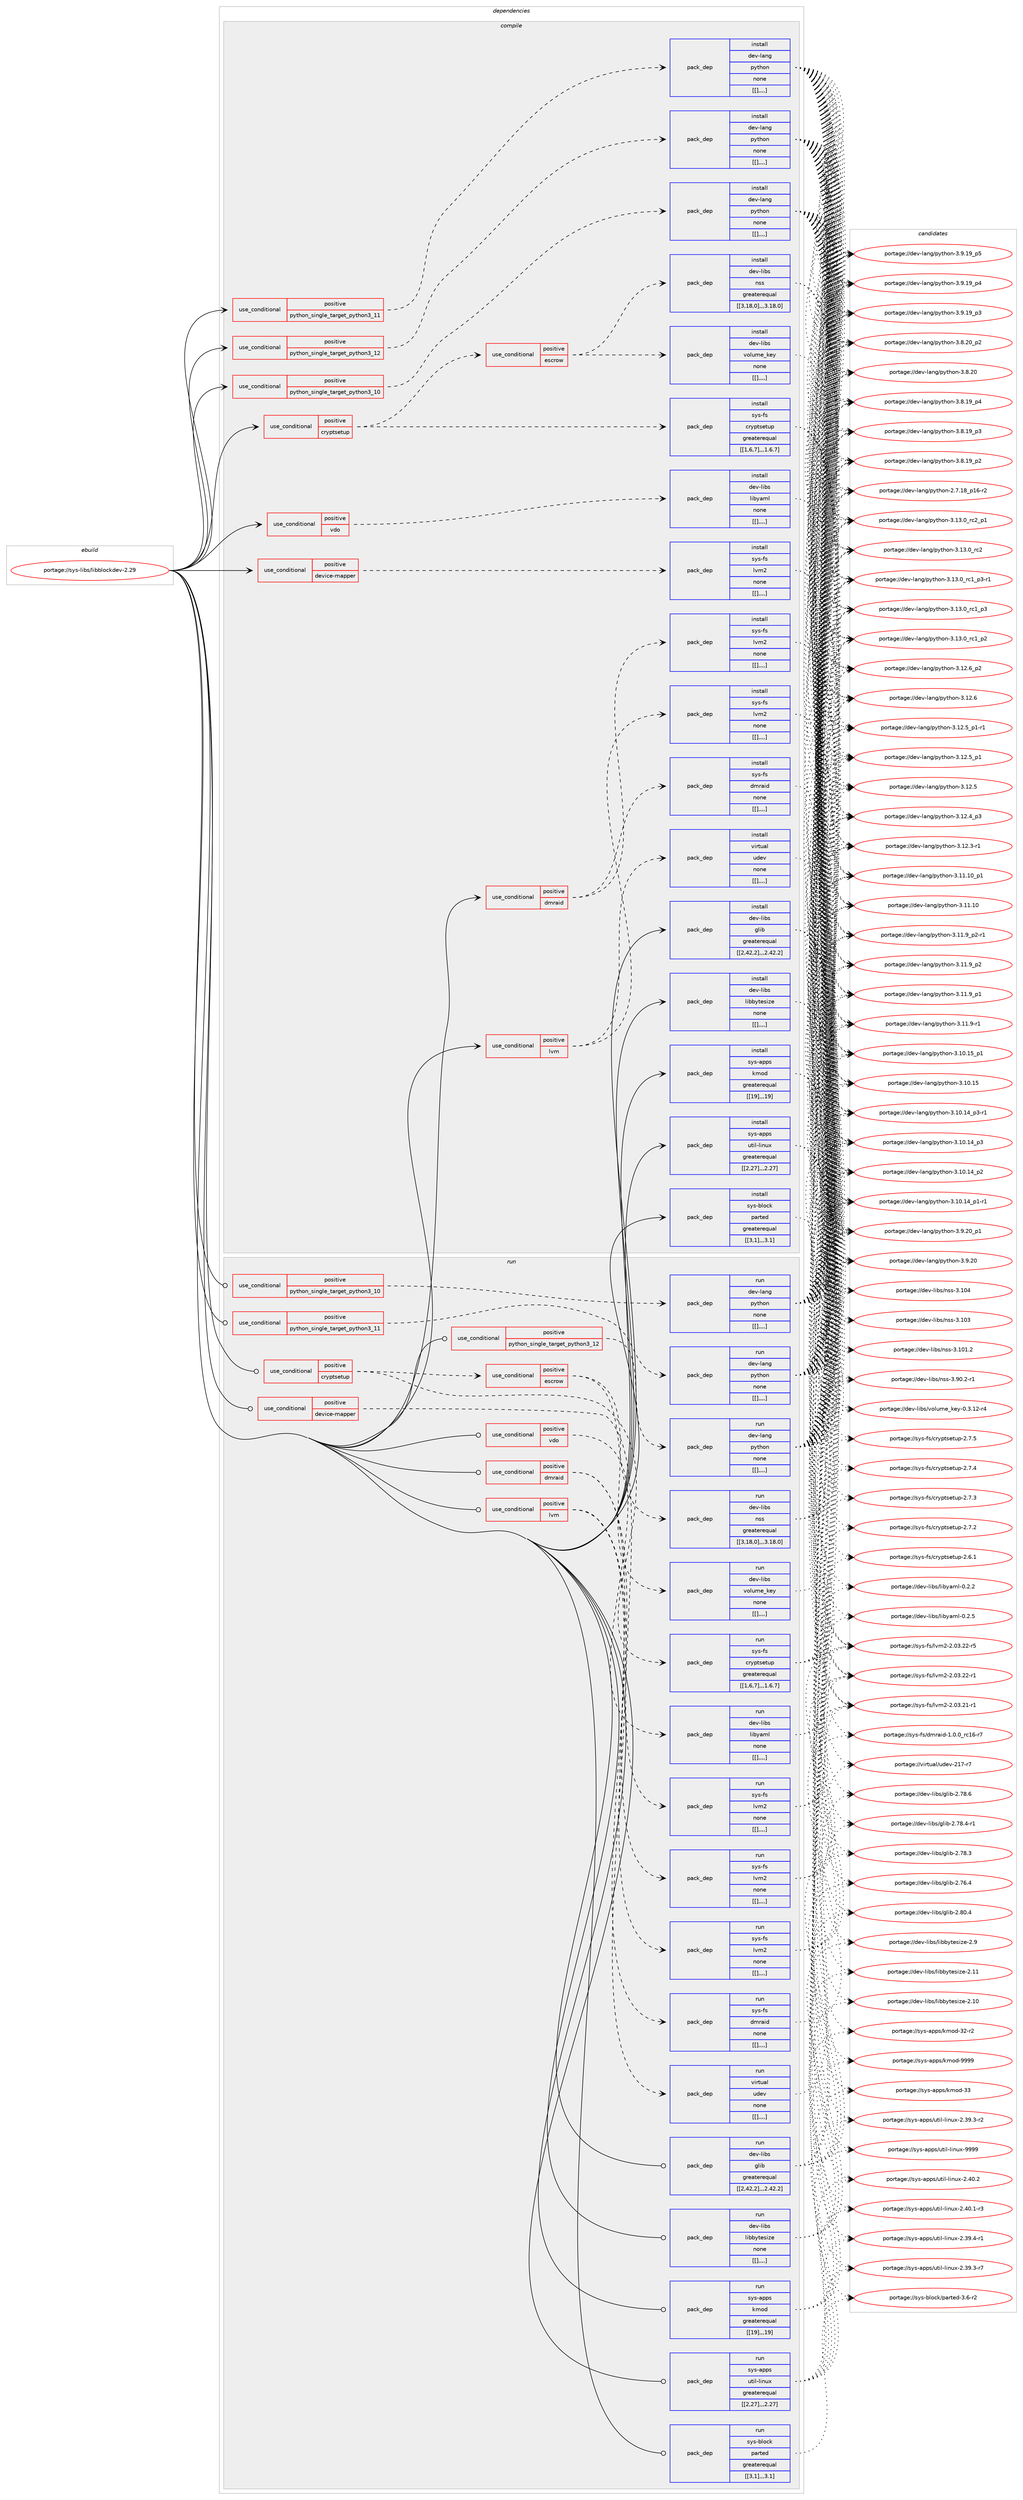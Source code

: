 digraph prolog {

# *************
# Graph options
# *************

newrank=true;
concentrate=true;
compound=true;
graph [rankdir=LR,fontname=Helvetica,fontsize=10,ranksep=1.5];#, ranksep=2.5, nodesep=0.2];
edge  [arrowhead=vee];
node  [fontname=Helvetica,fontsize=10];

# **********
# The ebuild
# **********

subgraph cluster_leftcol {
color=gray;
label=<<i>ebuild</i>>;
id [label="portage://sys-libs/libblockdev-2.29", color=red, width=4, href="../sys-libs/libblockdev-2.29.svg"];
}

# ****************
# The dependencies
# ****************

subgraph cluster_midcol {
color=gray;
label=<<i>dependencies</i>>;
subgraph cluster_compile {
fillcolor="#eeeeee";
style=filled;
label=<<i>compile</i>>;
subgraph cond10151 {
dependency27273 [label=<<TABLE BORDER="0" CELLBORDER="1" CELLSPACING="0" CELLPADDING="4"><TR><TD ROWSPAN="3" CELLPADDING="10">use_conditional</TD></TR><TR><TD>positive</TD></TR><TR><TD>cryptsetup</TD></TR></TABLE>>, shape=none, color=red];
subgraph cond10152 {
dependency27274 [label=<<TABLE BORDER="0" CELLBORDER="1" CELLSPACING="0" CELLPADDING="4"><TR><TD ROWSPAN="3" CELLPADDING="10">use_conditional</TD></TR><TR><TD>positive</TD></TR><TR><TD>escrow</TD></TR></TABLE>>, shape=none, color=red];
subgraph pack17044 {
dependency27275 [label=<<TABLE BORDER="0" CELLBORDER="1" CELLSPACING="0" CELLPADDING="4" WIDTH="220"><TR><TD ROWSPAN="6" CELLPADDING="30">pack_dep</TD></TR><TR><TD WIDTH="110">install</TD></TR><TR><TD>dev-libs</TD></TR><TR><TD>nss</TD></TR><TR><TD>greaterequal</TD></TR><TR><TD>[[3,18,0],,,3.18.0]</TD></TR></TABLE>>, shape=none, color=blue];
}
dependency27274:e -> dependency27275:w [weight=20,style="dashed",arrowhead="vee"];
subgraph pack17045 {
dependency27276 [label=<<TABLE BORDER="0" CELLBORDER="1" CELLSPACING="0" CELLPADDING="4" WIDTH="220"><TR><TD ROWSPAN="6" CELLPADDING="30">pack_dep</TD></TR><TR><TD WIDTH="110">install</TD></TR><TR><TD>dev-libs</TD></TR><TR><TD>volume_key</TD></TR><TR><TD>none</TD></TR><TR><TD>[[],,,,]</TD></TR></TABLE>>, shape=none, color=blue];
}
dependency27274:e -> dependency27276:w [weight=20,style="dashed",arrowhead="vee"];
}
dependency27273:e -> dependency27274:w [weight=20,style="dashed",arrowhead="vee"];
subgraph pack17046 {
dependency27277 [label=<<TABLE BORDER="0" CELLBORDER="1" CELLSPACING="0" CELLPADDING="4" WIDTH="220"><TR><TD ROWSPAN="6" CELLPADDING="30">pack_dep</TD></TR><TR><TD WIDTH="110">install</TD></TR><TR><TD>sys-fs</TD></TR><TR><TD>cryptsetup</TD></TR><TR><TD>greaterequal</TD></TR><TR><TD>[[1,6,7],,,1.6.7]</TD></TR></TABLE>>, shape=none, color=blue];
}
dependency27273:e -> dependency27277:w [weight=20,style="dashed",arrowhead="vee"];
}
id:e -> dependency27273:w [weight=20,style="solid",arrowhead="vee"];
subgraph cond10153 {
dependency27278 [label=<<TABLE BORDER="0" CELLBORDER="1" CELLSPACING="0" CELLPADDING="4"><TR><TD ROWSPAN="3" CELLPADDING="10">use_conditional</TD></TR><TR><TD>positive</TD></TR><TR><TD>device-mapper</TD></TR></TABLE>>, shape=none, color=red];
subgraph pack17047 {
dependency27279 [label=<<TABLE BORDER="0" CELLBORDER="1" CELLSPACING="0" CELLPADDING="4" WIDTH="220"><TR><TD ROWSPAN="6" CELLPADDING="30">pack_dep</TD></TR><TR><TD WIDTH="110">install</TD></TR><TR><TD>sys-fs</TD></TR><TR><TD>lvm2</TD></TR><TR><TD>none</TD></TR><TR><TD>[[],,,,]</TD></TR></TABLE>>, shape=none, color=blue];
}
dependency27278:e -> dependency27279:w [weight=20,style="dashed",arrowhead="vee"];
}
id:e -> dependency27278:w [weight=20,style="solid",arrowhead="vee"];
subgraph cond10154 {
dependency27280 [label=<<TABLE BORDER="0" CELLBORDER="1" CELLSPACING="0" CELLPADDING="4"><TR><TD ROWSPAN="3" CELLPADDING="10">use_conditional</TD></TR><TR><TD>positive</TD></TR><TR><TD>dmraid</TD></TR></TABLE>>, shape=none, color=red];
subgraph pack17048 {
dependency27281 [label=<<TABLE BORDER="0" CELLBORDER="1" CELLSPACING="0" CELLPADDING="4" WIDTH="220"><TR><TD ROWSPAN="6" CELLPADDING="30">pack_dep</TD></TR><TR><TD WIDTH="110">install</TD></TR><TR><TD>sys-fs</TD></TR><TR><TD>dmraid</TD></TR><TR><TD>none</TD></TR><TR><TD>[[],,,,]</TD></TR></TABLE>>, shape=none, color=blue];
}
dependency27280:e -> dependency27281:w [weight=20,style="dashed",arrowhead="vee"];
subgraph pack17049 {
dependency27282 [label=<<TABLE BORDER="0" CELLBORDER="1" CELLSPACING="0" CELLPADDING="4" WIDTH="220"><TR><TD ROWSPAN="6" CELLPADDING="30">pack_dep</TD></TR><TR><TD WIDTH="110">install</TD></TR><TR><TD>sys-fs</TD></TR><TR><TD>lvm2</TD></TR><TR><TD>none</TD></TR><TR><TD>[[],,,,]</TD></TR></TABLE>>, shape=none, color=blue];
}
dependency27280:e -> dependency27282:w [weight=20,style="dashed",arrowhead="vee"];
}
id:e -> dependency27280:w [weight=20,style="solid",arrowhead="vee"];
subgraph cond10155 {
dependency27283 [label=<<TABLE BORDER="0" CELLBORDER="1" CELLSPACING="0" CELLPADDING="4"><TR><TD ROWSPAN="3" CELLPADDING="10">use_conditional</TD></TR><TR><TD>positive</TD></TR><TR><TD>lvm</TD></TR></TABLE>>, shape=none, color=red];
subgraph pack17050 {
dependency27284 [label=<<TABLE BORDER="0" CELLBORDER="1" CELLSPACING="0" CELLPADDING="4" WIDTH="220"><TR><TD ROWSPAN="6" CELLPADDING="30">pack_dep</TD></TR><TR><TD WIDTH="110">install</TD></TR><TR><TD>sys-fs</TD></TR><TR><TD>lvm2</TD></TR><TR><TD>none</TD></TR><TR><TD>[[],,,,]</TD></TR></TABLE>>, shape=none, color=blue];
}
dependency27283:e -> dependency27284:w [weight=20,style="dashed",arrowhead="vee"];
subgraph pack17051 {
dependency27285 [label=<<TABLE BORDER="0" CELLBORDER="1" CELLSPACING="0" CELLPADDING="4" WIDTH="220"><TR><TD ROWSPAN="6" CELLPADDING="30">pack_dep</TD></TR><TR><TD WIDTH="110">install</TD></TR><TR><TD>virtual</TD></TR><TR><TD>udev</TD></TR><TR><TD>none</TD></TR><TR><TD>[[],,,,]</TD></TR></TABLE>>, shape=none, color=blue];
}
dependency27283:e -> dependency27285:w [weight=20,style="dashed",arrowhead="vee"];
}
id:e -> dependency27283:w [weight=20,style="solid",arrowhead="vee"];
subgraph cond10156 {
dependency27286 [label=<<TABLE BORDER="0" CELLBORDER="1" CELLSPACING="0" CELLPADDING="4"><TR><TD ROWSPAN="3" CELLPADDING="10">use_conditional</TD></TR><TR><TD>positive</TD></TR><TR><TD>python_single_target_python3_10</TD></TR></TABLE>>, shape=none, color=red];
subgraph pack17052 {
dependency27287 [label=<<TABLE BORDER="0" CELLBORDER="1" CELLSPACING="0" CELLPADDING="4" WIDTH="220"><TR><TD ROWSPAN="6" CELLPADDING="30">pack_dep</TD></TR><TR><TD WIDTH="110">install</TD></TR><TR><TD>dev-lang</TD></TR><TR><TD>python</TD></TR><TR><TD>none</TD></TR><TR><TD>[[],,,,]</TD></TR></TABLE>>, shape=none, color=blue];
}
dependency27286:e -> dependency27287:w [weight=20,style="dashed",arrowhead="vee"];
}
id:e -> dependency27286:w [weight=20,style="solid",arrowhead="vee"];
subgraph cond10157 {
dependency27288 [label=<<TABLE BORDER="0" CELLBORDER="1" CELLSPACING="0" CELLPADDING="4"><TR><TD ROWSPAN="3" CELLPADDING="10">use_conditional</TD></TR><TR><TD>positive</TD></TR><TR><TD>python_single_target_python3_11</TD></TR></TABLE>>, shape=none, color=red];
subgraph pack17053 {
dependency27289 [label=<<TABLE BORDER="0" CELLBORDER="1" CELLSPACING="0" CELLPADDING="4" WIDTH="220"><TR><TD ROWSPAN="6" CELLPADDING="30">pack_dep</TD></TR><TR><TD WIDTH="110">install</TD></TR><TR><TD>dev-lang</TD></TR><TR><TD>python</TD></TR><TR><TD>none</TD></TR><TR><TD>[[],,,,]</TD></TR></TABLE>>, shape=none, color=blue];
}
dependency27288:e -> dependency27289:w [weight=20,style="dashed",arrowhead="vee"];
}
id:e -> dependency27288:w [weight=20,style="solid",arrowhead="vee"];
subgraph cond10158 {
dependency27290 [label=<<TABLE BORDER="0" CELLBORDER="1" CELLSPACING="0" CELLPADDING="4"><TR><TD ROWSPAN="3" CELLPADDING="10">use_conditional</TD></TR><TR><TD>positive</TD></TR><TR><TD>python_single_target_python3_12</TD></TR></TABLE>>, shape=none, color=red];
subgraph pack17054 {
dependency27291 [label=<<TABLE BORDER="0" CELLBORDER="1" CELLSPACING="0" CELLPADDING="4" WIDTH="220"><TR><TD ROWSPAN="6" CELLPADDING="30">pack_dep</TD></TR><TR><TD WIDTH="110">install</TD></TR><TR><TD>dev-lang</TD></TR><TR><TD>python</TD></TR><TR><TD>none</TD></TR><TR><TD>[[],,,,]</TD></TR></TABLE>>, shape=none, color=blue];
}
dependency27290:e -> dependency27291:w [weight=20,style="dashed",arrowhead="vee"];
}
id:e -> dependency27290:w [weight=20,style="solid",arrowhead="vee"];
subgraph cond10159 {
dependency27292 [label=<<TABLE BORDER="0" CELLBORDER="1" CELLSPACING="0" CELLPADDING="4"><TR><TD ROWSPAN="3" CELLPADDING="10">use_conditional</TD></TR><TR><TD>positive</TD></TR><TR><TD>vdo</TD></TR></TABLE>>, shape=none, color=red];
subgraph pack17055 {
dependency27293 [label=<<TABLE BORDER="0" CELLBORDER="1" CELLSPACING="0" CELLPADDING="4" WIDTH="220"><TR><TD ROWSPAN="6" CELLPADDING="30">pack_dep</TD></TR><TR><TD WIDTH="110">install</TD></TR><TR><TD>dev-libs</TD></TR><TR><TD>libyaml</TD></TR><TR><TD>none</TD></TR><TR><TD>[[],,,,]</TD></TR></TABLE>>, shape=none, color=blue];
}
dependency27292:e -> dependency27293:w [weight=20,style="dashed",arrowhead="vee"];
}
id:e -> dependency27292:w [weight=20,style="solid",arrowhead="vee"];
subgraph pack17056 {
dependency27294 [label=<<TABLE BORDER="0" CELLBORDER="1" CELLSPACING="0" CELLPADDING="4" WIDTH="220"><TR><TD ROWSPAN="6" CELLPADDING="30">pack_dep</TD></TR><TR><TD WIDTH="110">install</TD></TR><TR><TD>dev-libs</TD></TR><TR><TD>glib</TD></TR><TR><TD>greaterequal</TD></TR><TR><TD>[[2,42,2],,,2.42.2]</TD></TR></TABLE>>, shape=none, color=blue];
}
id:e -> dependency27294:w [weight=20,style="solid",arrowhead="vee"];
subgraph pack17057 {
dependency27295 [label=<<TABLE BORDER="0" CELLBORDER="1" CELLSPACING="0" CELLPADDING="4" WIDTH="220"><TR><TD ROWSPAN="6" CELLPADDING="30">pack_dep</TD></TR><TR><TD WIDTH="110">install</TD></TR><TR><TD>dev-libs</TD></TR><TR><TD>libbytesize</TD></TR><TR><TD>none</TD></TR><TR><TD>[[],,,,]</TD></TR></TABLE>>, shape=none, color=blue];
}
id:e -> dependency27295:w [weight=20,style="solid",arrowhead="vee"];
subgraph pack17058 {
dependency27296 [label=<<TABLE BORDER="0" CELLBORDER="1" CELLSPACING="0" CELLPADDING="4" WIDTH="220"><TR><TD ROWSPAN="6" CELLPADDING="30">pack_dep</TD></TR><TR><TD WIDTH="110">install</TD></TR><TR><TD>sys-apps</TD></TR><TR><TD>kmod</TD></TR><TR><TD>greaterequal</TD></TR><TR><TD>[[19],,,19]</TD></TR></TABLE>>, shape=none, color=blue];
}
id:e -> dependency27296:w [weight=20,style="solid",arrowhead="vee"];
subgraph pack17059 {
dependency27297 [label=<<TABLE BORDER="0" CELLBORDER="1" CELLSPACING="0" CELLPADDING="4" WIDTH="220"><TR><TD ROWSPAN="6" CELLPADDING="30">pack_dep</TD></TR><TR><TD WIDTH="110">install</TD></TR><TR><TD>sys-apps</TD></TR><TR><TD>util-linux</TD></TR><TR><TD>greaterequal</TD></TR><TR><TD>[[2,27],,,2.27]</TD></TR></TABLE>>, shape=none, color=blue];
}
id:e -> dependency27297:w [weight=20,style="solid",arrowhead="vee"];
subgraph pack17060 {
dependency27298 [label=<<TABLE BORDER="0" CELLBORDER="1" CELLSPACING="0" CELLPADDING="4" WIDTH="220"><TR><TD ROWSPAN="6" CELLPADDING="30">pack_dep</TD></TR><TR><TD WIDTH="110">install</TD></TR><TR><TD>sys-block</TD></TR><TR><TD>parted</TD></TR><TR><TD>greaterequal</TD></TR><TR><TD>[[3,1],,,3.1]</TD></TR></TABLE>>, shape=none, color=blue];
}
id:e -> dependency27298:w [weight=20,style="solid",arrowhead="vee"];
}
subgraph cluster_compileandrun {
fillcolor="#eeeeee";
style=filled;
label=<<i>compile and run</i>>;
}
subgraph cluster_run {
fillcolor="#eeeeee";
style=filled;
label=<<i>run</i>>;
subgraph cond10160 {
dependency27299 [label=<<TABLE BORDER="0" CELLBORDER="1" CELLSPACING="0" CELLPADDING="4"><TR><TD ROWSPAN="3" CELLPADDING="10">use_conditional</TD></TR><TR><TD>positive</TD></TR><TR><TD>cryptsetup</TD></TR></TABLE>>, shape=none, color=red];
subgraph cond10161 {
dependency27300 [label=<<TABLE BORDER="0" CELLBORDER="1" CELLSPACING="0" CELLPADDING="4"><TR><TD ROWSPAN="3" CELLPADDING="10">use_conditional</TD></TR><TR><TD>positive</TD></TR><TR><TD>escrow</TD></TR></TABLE>>, shape=none, color=red];
subgraph pack17061 {
dependency27301 [label=<<TABLE BORDER="0" CELLBORDER="1" CELLSPACING="0" CELLPADDING="4" WIDTH="220"><TR><TD ROWSPAN="6" CELLPADDING="30">pack_dep</TD></TR><TR><TD WIDTH="110">run</TD></TR><TR><TD>dev-libs</TD></TR><TR><TD>nss</TD></TR><TR><TD>greaterequal</TD></TR><TR><TD>[[3,18,0],,,3.18.0]</TD></TR></TABLE>>, shape=none, color=blue];
}
dependency27300:e -> dependency27301:w [weight=20,style="dashed",arrowhead="vee"];
subgraph pack17062 {
dependency27302 [label=<<TABLE BORDER="0" CELLBORDER="1" CELLSPACING="0" CELLPADDING="4" WIDTH="220"><TR><TD ROWSPAN="6" CELLPADDING="30">pack_dep</TD></TR><TR><TD WIDTH="110">run</TD></TR><TR><TD>dev-libs</TD></TR><TR><TD>volume_key</TD></TR><TR><TD>none</TD></TR><TR><TD>[[],,,,]</TD></TR></TABLE>>, shape=none, color=blue];
}
dependency27300:e -> dependency27302:w [weight=20,style="dashed",arrowhead="vee"];
}
dependency27299:e -> dependency27300:w [weight=20,style="dashed",arrowhead="vee"];
subgraph pack17063 {
dependency27303 [label=<<TABLE BORDER="0" CELLBORDER="1" CELLSPACING="0" CELLPADDING="4" WIDTH="220"><TR><TD ROWSPAN="6" CELLPADDING="30">pack_dep</TD></TR><TR><TD WIDTH="110">run</TD></TR><TR><TD>sys-fs</TD></TR><TR><TD>cryptsetup</TD></TR><TR><TD>greaterequal</TD></TR><TR><TD>[[1,6,7],,,1.6.7]</TD></TR></TABLE>>, shape=none, color=blue];
}
dependency27299:e -> dependency27303:w [weight=20,style="dashed",arrowhead="vee"];
}
id:e -> dependency27299:w [weight=20,style="solid",arrowhead="odot"];
subgraph cond10162 {
dependency27304 [label=<<TABLE BORDER="0" CELLBORDER="1" CELLSPACING="0" CELLPADDING="4"><TR><TD ROWSPAN="3" CELLPADDING="10">use_conditional</TD></TR><TR><TD>positive</TD></TR><TR><TD>device-mapper</TD></TR></TABLE>>, shape=none, color=red];
subgraph pack17064 {
dependency27305 [label=<<TABLE BORDER="0" CELLBORDER="1" CELLSPACING="0" CELLPADDING="4" WIDTH="220"><TR><TD ROWSPAN="6" CELLPADDING="30">pack_dep</TD></TR><TR><TD WIDTH="110">run</TD></TR><TR><TD>sys-fs</TD></TR><TR><TD>lvm2</TD></TR><TR><TD>none</TD></TR><TR><TD>[[],,,,]</TD></TR></TABLE>>, shape=none, color=blue];
}
dependency27304:e -> dependency27305:w [weight=20,style="dashed",arrowhead="vee"];
}
id:e -> dependency27304:w [weight=20,style="solid",arrowhead="odot"];
subgraph cond10163 {
dependency27306 [label=<<TABLE BORDER="0" CELLBORDER="1" CELLSPACING="0" CELLPADDING="4"><TR><TD ROWSPAN="3" CELLPADDING="10">use_conditional</TD></TR><TR><TD>positive</TD></TR><TR><TD>dmraid</TD></TR></TABLE>>, shape=none, color=red];
subgraph pack17065 {
dependency27307 [label=<<TABLE BORDER="0" CELLBORDER="1" CELLSPACING="0" CELLPADDING="4" WIDTH="220"><TR><TD ROWSPAN="6" CELLPADDING="30">pack_dep</TD></TR><TR><TD WIDTH="110">run</TD></TR><TR><TD>sys-fs</TD></TR><TR><TD>dmraid</TD></TR><TR><TD>none</TD></TR><TR><TD>[[],,,,]</TD></TR></TABLE>>, shape=none, color=blue];
}
dependency27306:e -> dependency27307:w [weight=20,style="dashed",arrowhead="vee"];
subgraph pack17066 {
dependency27308 [label=<<TABLE BORDER="0" CELLBORDER="1" CELLSPACING="0" CELLPADDING="4" WIDTH="220"><TR><TD ROWSPAN="6" CELLPADDING="30">pack_dep</TD></TR><TR><TD WIDTH="110">run</TD></TR><TR><TD>sys-fs</TD></TR><TR><TD>lvm2</TD></TR><TR><TD>none</TD></TR><TR><TD>[[],,,,]</TD></TR></TABLE>>, shape=none, color=blue];
}
dependency27306:e -> dependency27308:w [weight=20,style="dashed",arrowhead="vee"];
}
id:e -> dependency27306:w [weight=20,style="solid",arrowhead="odot"];
subgraph cond10164 {
dependency27309 [label=<<TABLE BORDER="0" CELLBORDER="1" CELLSPACING="0" CELLPADDING="4"><TR><TD ROWSPAN="3" CELLPADDING="10">use_conditional</TD></TR><TR><TD>positive</TD></TR><TR><TD>lvm</TD></TR></TABLE>>, shape=none, color=red];
subgraph pack17067 {
dependency27310 [label=<<TABLE BORDER="0" CELLBORDER="1" CELLSPACING="0" CELLPADDING="4" WIDTH="220"><TR><TD ROWSPAN="6" CELLPADDING="30">pack_dep</TD></TR><TR><TD WIDTH="110">run</TD></TR><TR><TD>sys-fs</TD></TR><TR><TD>lvm2</TD></TR><TR><TD>none</TD></TR><TR><TD>[[],,,,]</TD></TR></TABLE>>, shape=none, color=blue];
}
dependency27309:e -> dependency27310:w [weight=20,style="dashed",arrowhead="vee"];
subgraph pack17068 {
dependency27311 [label=<<TABLE BORDER="0" CELLBORDER="1" CELLSPACING="0" CELLPADDING="4" WIDTH="220"><TR><TD ROWSPAN="6" CELLPADDING="30">pack_dep</TD></TR><TR><TD WIDTH="110">run</TD></TR><TR><TD>virtual</TD></TR><TR><TD>udev</TD></TR><TR><TD>none</TD></TR><TR><TD>[[],,,,]</TD></TR></TABLE>>, shape=none, color=blue];
}
dependency27309:e -> dependency27311:w [weight=20,style="dashed",arrowhead="vee"];
}
id:e -> dependency27309:w [weight=20,style="solid",arrowhead="odot"];
subgraph cond10165 {
dependency27312 [label=<<TABLE BORDER="0" CELLBORDER="1" CELLSPACING="0" CELLPADDING="4"><TR><TD ROWSPAN="3" CELLPADDING="10">use_conditional</TD></TR><TR><TD>positive</TD></TR><TR><TD>python_single_target_python3_10</TD></TR></TABLE>>, shape=none, color=red];
subgraph pack17069 {
dependency27313 [label=<<TABLE BORDER="0" CELLBORDER="1" CELLSPACING="0" CELLPADDING="4" WIDTH="220"><TR><TD ROWSPAN="6" CELLPADDING="30">pack_dep</TD></TR><TR><TD WIDTH="110">run</TD></TR><TR><TD>dev-lang</TD></TR><TR><TD>python</TD></TR><TR><TD>none</TD></TR><TR><TD>[[],,,,]</TD></TR></TABLE>>, shape=none, color=blue];
}
dependency27312:e -> dependency27313:w [weight=20,style="dashed",arrowhead="vee"];
}
id:e -> dependency27312:w [weight=20,style="solid",arrowhead="odot"];
subgraph cond10166 {
dependency27314 [label=<<TABLE BORDER="0" CELLBORDER="1" CELLSPACING="0" CELLPADDING="4"><TR><TD ROWSPAN="3" CELLPADDING="10">use_conditional</TD></TR><TR><TD>positive</TD></TR><TR><TD>python_single_target_python3_11</TD></TR></TABLE>>, shape=none, color=red];
subgraph pack17070 {
dependency27315 [label=<<TABLE BORDER="0" CELLBORDER="1" CELLSPACING="0" CELLPADDING="4" WIDTH="220"><TR><TD ROWSPAN="6" CELLPADDING="30">pack_dep</TD></TR><TR><TD WIDTH="110">run</TD></TR><TR><TD>dev-lang</TD></TR><TR><TD>python</TD></TR><TR><TD>none</TD></TR><TR><TD>[[],,,,]</TD></TR></TABLE>>, shape=none, color=blue];
}
dependency27314:e -> dependency27315:w [weight=20,style="dashed",arrowhead="vee"];
}
id:e -> dependency27314:w [weight=20,style="solid",arrowhead="odot"];
subgraph cond10167 {
dependency27316 [label=<<TABLE BORDER="0" CELLBORDER="1" CELLSPACING="0" CELLPADDING="4"><TR><TD ROWSPAN="3" CELLPADDING="10">use_conditional</TD></TR><TR><TD>positive</TD></TR><TR><TD>python_single_target_python3_12</TD></TR></TABLE>>, shape=none, color=red];
subgraph pack17071 {
dependency27317 [label=<<TABLE BORDER="0" CELLBORDER="1" CELLSPACING="0" CELLPADDING="4" WIDTH="220"><TR><TD ROWSPAN="6" CELLPADDING="30">pack_dep</TD></TR><TR><TD WIDTH="110">run</TD></TR><TR><TD>dev-lang</TD></TR><TR><TD>python</TD></TR><TR><TD>none</TD></TR><TR><TD>[[],,,,]</TD></TR></TABLE>>, shape=none, color=blue];
}
dependency27316:e -> dependency27317:w [weight=20,style="dashed",arrowhead="vee"];
}
id:e -> dependency27316:w [weight=20,style="solid",arrowhead="odot"];
subgraph cond10168 {
dependency27318 [label=<<TABLE BORDER="0" CELLBORDER="1" CELLSPACING="0" CELLPADDING="4"><TR><TD ROWSPAN="3" CELLPADDING="10">use_conditional</TD></TR><TR><TD>positive</TD></TR><TR><TD>vdo</TD></TR></TABLE>>, shape=none, color=red];
subgraph pack17072 {
dependency27319 [label=<<TABLE BORDER="0" CELLBORDER="1" CELLSPACING="0" CELLPADDING="4" WIDTH="220"><TR><TD ROWSPAN="6" CELLPADDING="30">pack_dep</TD></TR><TR><TD WIDTH="110">run</TD></TR><TR><TD>dev-libs</TD></TR><TR><TD>libyaml</TD></TR><TR><TD>none</TD></TR><TR><TD>[[],,,,]</TD></TR></TABLE>>, shape=none, color=blue];
}
dependency27318:e -> dependency27319:w [weight=20,style="dashed",arrowhead="vee"];
}
id:e -> dependency27318:w [weight=20,style="solid",arrowhead="odot"];
subgraph pack17073 {
dependency27320 [label=<<TABLE BORDER="0" CELLBORDER="1" CELLSPACING="0" CELLPADDING="4" WIDTH="220"><TR><TD ROWSPAN="6" CELLPADDING="30">pack_dep</TD></TR><TR><TD WIDTH="110">run</TD></TR><TR><TD>dev-libs</TD></TR><TR><TD>glib</TD></TR><TR><TD>greaterequal</TD></TR><TR><TD>[[2,42,2],,,2.42.2]</TD></TR></TABLE>>, shape=none, color=blue];
}
id:e -> dependency27320:w [weight=20,style="solid",arrowhead="odot"];
subgraph pack17074 {
dependency27321 [label=<<TABLE BORDER="0" CELLBORDER="1" CELLSPACING="0" CELLPADDING="4" WIDTH="220"><TR><TD ROWSPAN="6" CELLPADDING="30">pack_dep</TD></TR><TR><TD WIDTH="110">run</TD></TR><TR><TD>dev-libs</TD></TR><TR><TD>libbytesize</TD></TR><TR><TD>none</TD></TR><TR><TD>[[],,,,]</TD></TR></TABLE>>, shape=none, color=blue];
}
id:e -> dependency27321:w [weight=20,style="solid",arrowhead="odot"];
subgraph pack17075 {
dependency27322 [label=<<TABLE BORDER="0" CELLBORDER="1" CELLSPACING="0" CELLPADDING="4" WIDTH="220"><TR><TD ROWSPAN="6" CELLPADDING="30">pack_dep</TD></TR><TR><TD WIDTH="110">run</TD></TR><TR><TD>sys-apps</TD></TR><TR><TD>kmod</TD></TR><TR><TD>greaterequal</TD></TR><TR><TD>[[19],,,19]</TD></TR></TABLE>>, shape=none, color=blue];
}
id:e -> dependency27322:w [weight=20,style="solid",arrowhead="odot"];
subgraph pack17076 {
dependency27323 [label=<<TABLE BORDER="0" CELLBORDER="1" CELLSPACING="0" CELLPADDING="4" WIDTH="220"><TR><TD ROWSPAN="6" CELLPADDING="30">pack_dep</TD></TR><TR><TD WIDTH="110">run</TD></TR><TR><TD>sys-apps</TD></TR><TR><TD>util-linux</TD></TR><TR><TD>greaterequal</TD></TR><TR><TD>[[2,27],,,2.27]</TD></TR></TABLE>>, shape=none, color=blue];
}
id:e -> dependency27323:w [weight=20,style="solid",arrowhead="odot"];
subgraph pack17077 {
dependency27324 [label=<<TABLE BORDER="0" CELLBORDER="1" CELLSPACING="0" CELLPADDING="4" WIDTH="220"><TR><TD ROWSPAN="6" CELLPADDING="30">pack_dep</TD></TR><TR><TD WIDTH="110">run</TD></TR><TR><TD>sys-block</TD></TR><TR><TD>parted</TD></TR><TR><TD>greaterequal</TD></TR><TR><TD>[[3,1],,,3.1]</TD></TR></TABLE>>, shape=none, color=blue];
}
id:e -> dependency27324:w [weight=20,style="solid",arrowhead="odot"];
}
}

# **************
# The candidates
# **************

subgraph cluster_choices {
rank=same;
color=gray;
label=<<i>candidates</i>>;

subgraph choice17044 {
color=black;
nodesep=1;
choice100101118451081059811547110115115455146494852 [label="portage://dev-libs/nss-3.104", color=red, width=4,href="../dev-libs/nss-3.104.svg"];
choice100101118451081059811547110115115455146494851 [label="portage://dev-libs/nss-3.103", color=red, width=4,href="../dev-libs/nss-3.103.svg"];
choice1001011184510810598115471101151154551464948494650 [label="portage://dev-libs/nss-3.101.2", color=red, width=4,href="../dev-libs/nss-3.101.2.svg"];
choice100101118451081059811547110115115455146574846504511449 [label="portage://dev-libs/nss-3.90.2-r1", color=red, width=4,href="../dev-libs/nss-3.90.2-r1.svg"];
dependency27275:e -> choice100101118451081059811547110115115455146494852:w [style=dotted,weight="100"];
dependency27275:e -> choice100101118451081059811547110115115455146494851:w [style=dotted,weight="100"];
dependency27275:e -> choice1001011184510810598115471101151154551464948494650:w [style=dotted,weight="100"];
dependency27275:e -> choice100101118451081059811547110115115455146574846504511449:w [style=dotted,weight="100"];
}
subgraph choice17045 {
color=black;
nodesep=1;
choice10010111845108105981154711811110811710910195107101121454846514649504511452 [label="portage://dev-libs/volume_key-0.3.12-r4", color=red, width=4,href="../dev-libs/volume_key-0.3.12-r4.svg"];
dependency27276:e -> choice10010111845108105981154711811110811710910195107101121454846514649504511452:w [style=dotted,weight="100"];
}
subgraph choice17046 {
color=black;
nodesep=1;
choice115121115451021154799114121112116115101116117112455046554653 [label="portage://sys-fs/cryptsetup-2.7.5", color=red, width=4,href="../sys-fs/cryptsetup-2.7.5.svg"];
choice115121115451021154799114121112116115101116117112455046554652 [label="portage://sys-fs/cryptsetup-2.7.4", color=red, width=4,href="../sys-fs/cryptsetup-2.7.4.svg"];
choice115121115451021154799114121112116115101116117112455046554651 [label="portage://sys-fs/cryptsetup-2.7.3", color=red, width=4,href="../sys-fs/cryptsetup-2.7.3.svg"];
choice115121115451021154799114121112116115101116117112455046554650 [label="portage://sys-fs/cryptsetup-2.7.2", color=red, width=4,href="../sys-fs/cryptsetup-2.7.2.svg"];
choice115121115451021154799114121112116115101116117112455046544649 [label="portage://sys-fs/cryptsetup-2.6.1", color=red, width=4,href="../sys-fs/cryptsetup-2.6.1.svg"];
dependency27277:e -> choice115121115451021154799114121112116115101116117112455046554653:w [style=dotted,weight="100"];
dependency27277:e -> choice115121115451021154799114121112116115101116117112455046554652:w [style=dotted,weight="100"];
dependency27277:e -> choice115121115451021154799114121112116115101116117112455046554651:w [style=dotted,weight="100"];
dependency27277:e -> choice115121115451021154799114121112116115101116117112455046554650:w [style=dotted,weight="100"];
dependency27277:e -> choice115121115451021154799114121112116115101116117112455046544649:w [style=dotted,weight="100"];
}
subgraph choice17047 {
color=black;
nodesep=1;
choice11512111545102115471081181095045504648514650504511453 [label="portage://sys-fs/lvm2-2.03.22-r5", color=red, width=4,href="../sys-fs/lvm2-2.03.22-r5.svg"];
choice11512111545102115471081181095045504648514650504511449 [label="portage://sys-fs/lvm2-2.03.22-r1", color=red, width=4,href="../sys-fs/lvm2-2.03.22-r1.svg"];
choice11512111545102115471081181095045504648514650494511449 [label="portage://sys-fs/lvm2-2.03.21-r1", color=red, width=4,href="../sys-fs/lvm2-2.03.21-r1.svg"];
dependency27279:e -> choice11512111545102115471081181095045504648514650504511453:w [style=dotted,weight="100"];
dependency27279:e -> choice11512111545102115471081181095045504648514650504511449:w [style=dotted,weight="100"];
dependency27279:e -> choice11512111545102115471081181095045504648514650494511449:w [style=dotted,weight="100"];
}
subgraph choice17048 {
color=black;
nodesep=1;
choice115121115451021154710010911497105100454946484648951149949544511455 [label="portage://sys-fs/dmraid-1.0.0_rc16-r7", color=red, width=4,href="../sys-fs/dmraid-1.0.0_rc16-r7.svg"];
dependency27281:e -> choice115121115451021154710010911497105100454946484648951149949544511455:w [style=dotted,weight="100"];
}
subgraph choice17049 {
color=black;
nodesep=1;
choice11512111545102115471081181095045504648514650504511453 [label="portage://sys-fs/lvm2-2.03.22-r5", color=red, width=4,href="../sys-fs/lvm2-2.03.22-r5.svg"];
choice11512111545102115471081181095045504648514650504511449 [label="portage://sys-fs/lvm2-2.03.22-r1", color=red, width=4,href="../sys-fs/lvm2-2.03.22-r1.svg"];
choice11512111545102115471081181095045504648514650494511449 [label="portage://sys-fs/lvm2-2.03.21-r1", color=red, width=4,href="../sys-fs/lvm2-2.03.21-r1.svg"];
dependency27282:e -> choice11512111545102115471081181095045504648514650504511453:w [style=dotted,weight="100"];
dependency27282:e -> choice11512111545102115471081181095045504648514650504511449:w [style=dotted,weight="100"];
dependency27282:e -> choice11512111545102115471081181095045504648514650494511449:w [style=dotted,weight="100"];
}
subgraph choice17050 {
color=black;
nodesep=1;
choice11512111545102115471081181095045504648514650504511453 [label="portage://sys-fs/lvm2-2.03.22-r5", color=red, width=4,href="../sys-fs/lvm2-2.03.22-r5.svg"];
choice11512111545102115471081181095045504648514650504511449 [label="portage://sys-fs/lvm2-2.03.22-r1", color=red, width=4,href="../sys-fs/lvm2-2.03.22-r1.svg"];
choice11512111545102115471081181095045504648514650494511449 [label="portage://sys-fs/lvm2-2.03.21-r1", color=red, width=4,href="../sys-fs/lvm2-2.03.21-r1.svg"];
dependency27284:e -> choice11512111545102115471081181095045504648514650504511453:w [style=dotted,weight="100"];
dependency27284:e -> choice11512111545102115471081181095045504648514650504511449:w [style=dotted,weight="100"];
dependency27284:e -> choice11512111545102115471081181095045504648514650494511449:w [style=dotted,weight="100"];
}
subgraph choice17051 {
color=black;
nodesep=1;
choice1181051141161179710847117100101118455049554511455 [label="portage://virtual/udev-217-r7", color=red, width=4,href="../virtual/udev-217-r7.svg"];
dependency27285:e -> choice1181051141161179710847117100101118455049554511455:w [style=dotted,weight="100"];
}
subgraph choice17052 {
color=black;
nodesep=1;
choice100101118451089711010347112121116104111110455146495146489511499509511249 [label="portage://dev-lang/python-3.13.0_rc2_p1", color=red, width=4,href="../dev-lang/python-3.13.0_rc2_p1.svg"];
choice10010111845108971101034711212111610411111045514649514648951149950 [label="portage://dev-lang/python-3.13.0_rc2", color=red, width=4,href="../dev-lang/python-3.13.0_rc2.svg"];
choice1001011184510897110103471121211161041111104551464951464895114994995112514511449 [label="portage://dev-lang/python-3.13.0_rc1_p3-r1", color=red, width=4,href="../dev-lang/python-3.13.0_rc1_p3-r1.svg"];
choice100101118451089711010347112121116104111110455146495146489511499499511251 [label="portage://dev-lang/python-3.13.0_rc1_p3", color=red, width=4,href="../dev-lang/python-3.13.0_rc1_p3.svg"];
choice100101118451089711010347112121116104111110455146495146489511499499511250 [label="portage://dev-lang/python-3.13.0_rc1_p2", color=red, width=4,href="../dev-lang/python-3.13.0_rc1_p2.svg"];
choice100101118451089711010347112121116104111110455146495046549511250 [label="portage://dev-lang/python-3.12.6_p2", color=red, width=4,href="../dev-lang/python-3.12.6_p2.svg"];
choice10010111845108971101034711212111610411111045514649504654 [label="portage://dev-lang/python-3.12.6", color=red, width=4,href="../dev-lang/python-3.12.6.svg"];
choice1001011184510897110103471121211161041111104551464950465395112494511449 [label="portage://dev-lang/python-3.12.5_p1-r1", color=red, width=4,href="../dev-lang/python-3.12.5_p1-r1.svg"];
choice100101118451089711010347112121116104111110455146495046539511249 [label="portage://dev-lang/python-3.12.5_p1", color=red, width=4,href="../dev-lang/python-3.12.5_p1.svg"];
choice10010111845108971101034711212111610411111045514649504653 [label="portage://dev-lang/python-3.12.5", color=red, width=4,href="../dev-lang/python-3.12.5.svg"];
choice100101118451089711010347112121116104111110455146495046529511251 [label="portage://dev-lang/python-3.12.4_p3", color=red, width=4,href="../dev-lang/python-3.12.4_p3.svg"];
choice100101118451089711010347112121116104111110455146495046514511449 [label="portage://dev-lang/python-3.12.3-r1", color=red, width=4,href="../dev-lang/python-3.12.3-r1.svg"];
choice10010111845108971101034711212111610411111045514649494649489511249 [label="portage://dev-lang/python-3.11.10_p1", color=red, width=4,href="../dev-lang/python-3.11.10_p1.svg"];
choice1001011184510897110103471121211161041111104551464949464948 [label="portage://dev-lang/python-3.11.10", color=red, width=4,href="../dev-lang/python-3.11.10.svg"];
choice1001011184510897110103471121211161041111104551464949465795112504511449 [label="portage://dev-lang/python-3.11.9_p2-r1", color=red, width=4,href="../dev-lang/python-3.11.9_p2-r1.svg"];
choice100101118451089711010347112121116104111110455146494946579511250 [label="portage://dev-lang/python-3.11.9_p2", color=red, width=4,href="../dev-lang/python-3.11.9_p2.svg"];
choice100101118451089711010347112121116104111110455146494946579511249 [label="portage://dev-lang/python-3.11.9_p1", color=red, width=4,href="../dev-lang/python-3.11.9_p1.svg"];
choice100101118451089711010347112121116104111110455146494946574511449 [label="portage://dev-lang/python-3.11.9-r1", color=red, width=4,href="../dev-lang/python-3.11.9-r1.svg"];
choice10010111845108971101034711212111610411111045514649484649539511249 [label="portage://dev-lang/python-3.10.15_p1", color=red, width=4,href="../dev-lang/python-3.10.15_p1.svg"];
choice1001011184510897110103471121211161041111104551464948464953 [label="portage://dev-lang/python-3.10.15", color=red, width=4,href="../dev-lang/python-3.10.15.svg"];
choice100101118451089711010347112121116104111110455146494846495295112514511449 [label="portage://dev-lang/python-3.10.14_p3-r1", color=red, width=4,href="../dev-lang/python-3.10.14_p3-r1.svg"];
choice10010111845108971101034711212111610411111045514649484649529511251 [label="portage://dev-lang/python-3.10.14_p3", color=red, width=4,href="../dev-lang/python-3.10.14_p3.svg"];
choice10010111845108971101034711212111610411111045514649484649529511250 [label="portage://dev-lang/python-3.10.14_p2", color=red, width=4,href="../dev-lang/python-3.10.14_p2.svg"];
choice100101118451089711010347112121116104111110455146494846495295112494511449 [label="portage://dev-lang/python-3.10.14_p1-r1", color=red, width=4,href="../dev-lang/python-3.10.14_p1-r1.svg"];
choice100101118451089711010347112121116104111110455146574650489511249 [label="portage://dev-lang/python-3.9.20_p1", color=red, width=4,href="../dev-lang/python-3.9.20_p1.svg"];
choice10010111845108971101034711212111610411111045514657465048 [label="portage://dev-lang/python-3.9.20", color=red, width=4,href="../dev-lang/python-3.9.20.svg"];
choice100101118451089711010347112121116104111110455146574649579511253 [label="portage://dev-lang/python-3.9.19_p5", color=red, width=4,href="../dev-lang/python-3.9.19_p5.svg"];
choice100101118451089711010347112121116104111110455146574649579511252 [label="portage://dev-lang/python-3.9.19_p4", color=red, width=4,href="../dev-lang/python-3.9.19_p4.svg"];
choice100101118451089711010347112121116104111110455146574649579511251 [label="portage://dev-lang/python-3.9.19_p3", color=red, width=4,href="../dev-lang/python-3.9.19_p3.svg"];
choice100101118451089711010347112121116104111110455146564650489511250 [label="portage://dev-lang/python-3.8.20_p2", color=red, width=4,href="../dev-lang/python-3.8.20_p2.svg"];
choice10010111845108971101034711212111610411111045514656465048 [label="portage://dev-lang/python-3.8.20", color=red, width=4,href="../dev-lang/python-3.8.20.svg"];
choice100101118451089711010347112121116104111110455146564649579511252 [label="portage://dev-lang/python-3.8.19_p4", color=red, width=4,href="../dev-lang/python-3.8.19_p4.svg"];
choice100101118451089711010347112121116104111110455146564649579511251 [label="portage://dev-lang/python-3.8.19_p3", color=red, width=4,href="../dev-lang/python-3.8.19_p3.svg"];
choice100101118451089711010347112121116104111110455146564649579511250 [label="portage://dev-lang/python-3.8.19_p2", color=red, width=4,href="../dev-lang/python-3.8.19_p2.svg"];
choice100101118451089711010347112121116104111110455046554649569511249544511450 [label="portage://dev-lang/python-2.7.18_p16-r2", color=red, width=4,href="../dev-lang/python-2.7.18_p16-r2.svg"];
dependency27287:e -> choice100101118451089711010347112121116104111110455146495146489511499509511249:w [style=dotted,weight="100"];
dependency27287:e -> choice10010111845108971101034711212111610411111045514649514648951149950:w [style=dotted,weight="100"];
dependency27287:e -> choice1001011184510897110103471121211161041111104551464951464895114994995112514511449:w [style=dotted,weight="100"];
dependency27287:e -> choice100101118451089711010347112121116104111110455146495146489511499499511251:w [style=dotted,weight="100"];
dependency27287:e -> choice100101118451089711010347112121116104111110455146495146489511499499511250:w [style=dotted,weight="100"];
dependency27287:e -> choice100101118451089711010347112121116104111110455146495046549511250:w [style=dotted,weight="100"];
dependency27287:e -> choice10010111845108971101034711212111610411111045514649504654:w [style=dotted,weight="100"];
dependency27287:e -> choice1001011184510897110103471121211161041111104551464950465395112494511449:w [style=dotted,weight="100"];
dependency27287:e -> choice100101118451089711010347112121116104111110455146495046539511249:w [style=dotted,weight="100"];
dependency27287:e -> choice10010111845108971101034711212111610411111045514649504653:w [style=dotted,weight="100"];
dependency27287:e -> choice100101118451089711010347112121116104111110455146495046529511251:w [style=dotted,weight="100"];
dependency27287:e -> choice100101118451089711010347112121116104111110455146495046514511449:w [style=dotted,weight="100"];
dependency27287:e -> choice10010111845108971101034711212111610411111045514649494649489511249:w [style=dotted,weight="100"];
dependency27287:e -> choice1001011184510897110103471121211161041111104551464949464948:w [style=dotted,weight="100"];
dependency27287:e -> choice1001011184510897110103471121211161041111104551464949465795112504511449:w [style=dotted,weight="100"];
dependency27287:e -> choice100101118451089711010347112121116104111110455146494946579511250:w [style=dotted,weight="100"];
dependency27287:e -> choice100101118451089711010347112121116104111110455146494946579511249:w [style=dotted,weight="100"];
dependency27287:e -> choice100101118451089711010347112121116104111110455146494946574511449:w [style=dotted,weight="100"];
dependency27287:e -> choice10010111845108971101034711212111610411111045514649484649539511249:w [style=dotted,weight="100"];
dependency27287:e -> choice1001011184510897110103471121211161041111104551464948464953:w [style=dotted,weight="100"];
dependency27287:e -> choice100101118451089711010347112121116104111110455146494846495295112514511449:w [style=dotted,weight="100"];
dependency27287:e -> choice10010111845108971101034711212111610411111045514649484649529511251:w [style=dotted,weight="100"];
dependency27287:e -> choice10010111845108971101034711212111610411111045514649484649529511250:w [style=dotted,weight="100"];
dependency27287:e -> choice100101118451089711010347112121116104111110455146494846495295112494511449:w [style=dotted,weight="100"];
dependency27287:e -> choice100101118451089711010347112121116104111110455146574650489511249:w [style=dotted,weight="100"];
dependency27287:e -> choice10010111845108971101034711212111610411111045514657465048:w [style=dotted,weight="100"];
dependency27287:e -> choice100101118451089711010347112121116104111110455146574649579511253:w [style=dotted,weight="100"];
dependency27287:e -> choice100101118451089711010347112121116104111110455146574649579511252:w [style=dotted,weight="100"];
dependency27287:e -> choice100101118451089711010347112121116104111110455146574649579511251:w [style=dotted,weight="100"];
dependency27287:e -> choice100101118451089711010347112121116104111110455146564650489511250:w [style=dotted,weight="100"];
dependency27287:e -> choice10010111845108971101034711212111610411111045514656465048:w [style=dotted,weight="100"];
dependency27287:e -> choice100101118451089711010347112121116104111110455146564649579511252:w [style=dotted,weight="100"];
dependency27287:e -> choice100101118451089711010347112121116104111110455146564649579511251:w [style=dotted,weight="100"];
dependency27287:e -> choice100101118451089711010347112121116104111110455146564649579511250:w [style=dotted,weight="100"];
dependency27287:e -> choice100101118451089711010347112121116104111110455046554649569511249544511450:w [style=dotted,weight="100"];
}
subgraph choice17053 {
color=black;
nodesep=1;
choice100101118451089711010347112121116104111110455146495146489511499509511249 [label="portage://dev-lang/python-3.13.0_rc2_p1", color=red, width=4,href="../dev-lang/python-3.13.0_rc2_p1.svg"];
choice10010111845108971101034711212111610411111045514649514648951149950 [label="portage://dev-lang/python-3.13.0_rc2", color=red, width=4,href="../dev-lang/python-3.13.0_rc2.svg"];
choice1001011184510897110103471121211161041111104551464951464895114994995112514511449 [label="portage://dev-lang/python-3.13.0_rc1_p3-r1", color=red, width=4,href="../dev-lang/python-3.13.0_rc1_p3-r1.svg"];
choice100101118451089711010347112121116104111110455146495146489511499499511251 [label="portage://dev-lang/python-3.13.0_rc1_p3", color=red, width=4,href="../dev-lang/python-3.13.0_rc1_p3.svg"];
choice100101118451089711010347112121116104111110455146495146489511499499511250 [label="portage://dev-lang/python-3.13.0_rc1_p2", color=red, width=4,href="../dev-lang/python-3.13.0_rc1_p2.svg"];
choice100101118451089711010347112121116104111110455146495046549511250 [label="portage://dev-lang/python-3.12.6_p2", color=red, width=4,href="../dev-lang/python-3.12.6_p2.svg"];
choice10010111845108971101034711212111610411111045514649504654 [label="portage://dev-lang/python-3.12.6", color=red, width=4,href="../dev-lang/python-3.12.6.svg"];
choice1001011184510897110103471121211161041111104551464950465395112494511449 [label="portage://dev-lang/python-3.12.5_p1-r1", color=red, width=4,href="../dev-lang/python-3.12.5_p1-r1.svg"];
choice100101118451089711010347112121116104111110455146495046539511249 [label="portage://dev-lang/python-3.12.5_p1", color=red, width=4,href="../dev-lang/python-3.12.5_p1.svg"];
choice10010111845108971101034711212111610411111045514649504653 [label="portage://dev-lang/python-3.12.5", color=red, width=4,href="../dev-lang/python-3.12.5.svg"];
choice100101118451089711010347112121116104111110455146495046529511251 [label="portage://dev-lang/python-3.12.4_p3", color=red, width=4,href="../dev-lang/python-3.12.4_p3.svg"];
choice100101118451089711010347112121116104111110455146495046514511449 [label="portage://dev-lang/python-3.12.3-r1", color=red, width=4,href="../dev-lang/python-3.12.3-r1.svg"];
choice10010111845108971101034711212111610411111045514649494649489511249 [label="portage://dev-lang/python-3.11.10_p1", color=red, width=4,href="../dev-lang/python-3.11.10_p1.svg"];
choice1001011184510897110103471121211161041111104551464949464948 [label="portage://dev-lang/python-3.11.10", color=red, width=4,href="../dev-lang/python-3.11.10.svg"];
choice1001011184510897110103471121211161041111104551464949465795112504511449 [label="portage://dev-lang/python-3.11.9_p2-r1", color=red, width=4,href="../dev-lang/python-3.11.9_p2-r1.svg"];
choice100101118451089711010347112121116104111110455146494946579511250 [label="portage://dev-lang/python-3.11.9_p2", color=red, width=4,href="../dev-lang/python-3.11.9_p2.svg"];
choice100101118451089711010347112121116104111110455146494946579511249 [label="portage://dev-lang/python-3.11.9_p1", color=red, width=4,href="../dev-lang/python-3.11.9_p1.svg"];
choice100101118451089711010347112121116104111110455146494946574511449 [label="portage://dev-lang/python-3.11.9-r1", color=red, width=4,href="../dev-lang/python-3.11.9-r1.svg"];
choice10010111845108971101034711212111610411111045514649484649539511249 [label="portage://dev-lang/python-3.10.15_p1", color=red, width=4,href="../dev-lang/python-3.10.15_p1.svg"];
choice1001011184510897110103471121211161041111104551464948464953 [label="portage://dev-lang/python-3.10.15", color=red, width=4,href="../dev-lang/python-3.10.15.svg"];
choice100101118451089711010347112121116104111110455146494846495295112514511449 [label="portage://dev-lang/python-3.10.14_p3-r1", color=red, width=4,href="../dev-lang/python-3.10.14_p3-r1.svg"];
choice10010111845108971101034711212111610411111045514649484649529511251 [label="portage://dev-lang/python-3.10.14_p3", color=red, width=4,href="../dev-lang/python-3.10.14_p3.svg"];
choice10010111845108971101034711212111610411111045514649484649529511250 [label="portage://dev-lang/python-3.10.14_p2", color=red, width=4,href="../dev-lang/python-3.10.14_p2.svg"];
choice100101118451089711010347112121116104111110455146494846495295112494511449 [label="portage://dev-lang/python-3.10.14_p1-r1", color=red, width=4,href="../dev-lang/python-3.10.14_p1-r1.svg"];
choice100101118451089711010347112121116104111110455146574650489511249 [label="portage://dev-lang/python-3.9.20_p1", color=red, width=4,href="../dev-lang/python-3.9.20_p1.svg"];
choice10010111845108971101034711212111610411111045514657465048 [label="portage://dev-lang/python-3.9.20", color=red, width=4,href="../dev-lang/python-3.9.20.svg"];
choice100101118451089711010347112121116104111110455146574649579511253 [label="portage://dev-lang/python-3.9.19_p5", color=red, width=4,href="../dev-lang/python-3.9.19_p5.svg"];
choice100101118451089711010347112121116104111110455146574649579511252 [label="portage://dev-lang/python-3.9.19_p4", color=red, width=4,href="../dev-lang/python-3.9.19_p4.svg"];
choice100101118451089711010347112121116104111110455146574649579511251 [label="portage://dev-lang/python-3.9.19_p3", color=red, width=4,href="../dev-lang/python-3.9.19_p3.svg"];
choice100101118451089711010347112121116104111110455146564650489511250 [label="portage://dev-lang/python-3.8.20_p2", color=red, width=4,href="../dev-lang/python-3.8.20_p2.svg"];
choice10010111845108971101034711212111610411111045514656465048 [label="portage://dev-lang/python-3.8.20", color=red, width=4,href="../dev-lang/python-3.8.20.svg"];
choice100101118451089711010347112121116104111110455146564649579511252 [label="portage://dev-lang/python-3.8.19_p4", color=red, width=4,href="../dev-lang/python-3.8.19_p4.svg"];
choice100101118451089711010347112121116104111110455146564649579511251 [label="portage://dev-lang/python-3.8.19_p3", color=red, width=4,href="../dev-lang/python-3.8.19_p3.svg"];
choice100101118451089711010347112121116104111110455146564649579511250 [label="portage://dev-lang/python-3.8.19_p2", color=red, width=4,href="../dev-lang/python-3.8.19_p2.svg"];
choice100101118451089711010347112121116104111110455046554649569511249544511450 [label="portage://dev-lang/python-2.7.18_p16-r2", color=red, width=4,href="../dev-lang/python-2.7.18_p16-r2.svg"];
dependency27289:e -> choice100101118451089711010347112121116104111110455146495146489511499509511249:w [style=dotted,weight="100"];
dependency27289:e -> choice10010111845108971101034711212111610411111045514649514648951149950:w [style=dotted,weight="100"];
dependency27289:e -> choice1001011184510897110103471121211161041111104551464951464895114994995112514511449:w [style=dotted,weight="100"];
dependency27289:e -> choice100101118451089711010347112121116104111110455146495146489511499499511251:w [style=dotted,weight="100"];
dependency27289:e -> choice100101118451089711010347112121116104111110455146495146489511499499511250:w [style=dotted,weight="100"];
dependency27289:e -> choice100101118451089711010347112121116104111110455146495046549511250:w [style=dotted,weight="100"];
dependency27289:e -> choice10010111845108971101034711212111610411111045514649504654:w [style=dotted,weight="100"];
dependency27289:e -> choice1001011184510897110103471121211161041111104551464950465395112494511449:w [style=dotted,weight="100"];
dependency27289:e -> choice100101118451089711010347112121116104111110455146495046539511249:w [style=dotted,weight="100"];
dependency27289:e -> choice10010111845108971101034711212111610411111045514649504653:w [style=dotted,weight="100"];
dependency27289:e -> choice100101118451089711010347112121116104111110455146495046529511251:w [style=dotted,weight="100"];
dependency27289:e -> choice100101118451089711010347112121116104111110455146495046514511449:w [style=dotted,weight="100"];
dependency27289:e -> choice10010111845108971101034711212111610411111045514649494649489511249:w [style=dotted,weight="100"];
dependency27289:e -> choice1001011184510897110103471121211161041111104551464949464948:w [style=dotted,weight="100"];
dependency27289:e -> choice1001011184510897110103471121211161041111104551464949465795112504511449:w [style=dotted,weight="100"];
dependency27289:e -> choice100101118451089711010347112121116104111110455146494946579511250:w [style=dotted,weight="100"];
dependency27289:e -> choice100101118451089711010347112121116104111110455146494946579511249:w [style=dotted,weight="100"];
dependency27289:e -> choice100101118451089711010347112121116104111110455146494946574511449:w [style=dotted,weight="100"];
dependency27289:e -> choice10010111845108971101034711212111610411111045514649484649539511249:w [style=dotted,weight="100"];
dependency27289:e -> choice1001011184510897110103471121211161041111104551464948464953:w [style=dotted,weight="100"];
dependency27289:e -> choice100101118451089711010347112121116104111110455146494846495295112514511449:w [style=dotted,weight="100"];
dependency27289:e -> choice10010111845108971101034711212111610411111045514649484649529511251:w [style=dotted,weight="100"];
dependency27289:e -> choice10010111845108971101034711212111610411111045514649484649529511250:w [style=dotted,weight="100"];
dependency27289:e -> choice100101118451089711010347112121116104111110455146494846495295112494511449:w [style=dotted,weight="100"];
dependency27289:e -> choice100101118451089711010347112121116104111110455146574650489511249:w [style=dotted,weight="100"];
dependency27289:e -> choice10010111845108971101034711212111610411111045514657465048:w [style=dotted,weight="100"];
dependency27289:e -> choice100101118451089711010347112121116104111110455146574649579511253:w [style=dotted,weight="100"];
dependency27289:e -> choice100101118451089711010347112121116104111110455146574649579511252:w [style=dotted,weight="100"];
dependency27289:e -> choice100101118451089711010347112121116104111110455146574649579511251:w [style=dotted,weight="100"];
dependency27289:e -> choice100101118451089711010347112121116104111110455146564650489511250:w [style=dotted,weight="100"];
dependency27289:e -> choice10010111845108971101034711212111610411111045514656465048:w [style=dotted,weight="100"];
dependency27289:e -> choice100101118451089711010347112121116104111110455146564649579511252:w [style=dotted,weight="100"];
dependency27289:e -> choice100101118451089711010347112121116104111110455146564649579511251:w [style=dotted,weight="100"];
dependency27289:e -> choice100101118451089711010347112121116104111110455146564649579511250:w [style=dotted,weight="100"];
dependency27289:e -> choice100101118451089711010347112121116104111110455046554649569511249544511450:w [style=dotted,weight="100"];
}
subgraph choice17054 {
color=black;
nodesep=1;
choice100101118451089711010347112121116104111110455146495146489511499509511249 [label="portage://dev-lang/python-3.13.0_rc2_p1", color=red, width=4,href="../dev-lang/python-3.13.0_rc2_p1.svg"];
choice10010111845108971101034711212111610411111045514649514648951149950 [label="portage://dev-lang/python-3.13.0_rc2", color=red, width=4,href="../dev-lang/python-3.13.0_rc2.svg"];
choice1001011184510897110103471121211161041111104551464951464895114994995112514511449 [label="portage://dev-lang/python-3.13.0_rc1_p3-r1", color=red, width=4,href="../dev-lang/python-3.13.0_rc1_p3-r1.svg"];
choice100101118451089711010347112121116104111110455146495146489511499499511251 [label="portage://dev-lang/python-3.13.0_rc1_p3", color=red, width=4,href="../dev-lang/python-3.13.0_rc1_p3.svg"];
choice100101118451089711010347112121116104111110455146495146489511499499511250 [label="portage://dev-lang/python-3.13.0_rc1_p2", color=red, width=4,href="../dev-lang/python-3.13.0_rc1_p2.svg"];
choice100101118451089711010347112121116104111110455146495046549511250 [label="portage://dev-lang/python-3.12.6_p2", color=red, width=4,href="../dev-lang/python-3.12.6_p2.svg"];
choice10010111845108971101034711212111610411111045514649504654 [label="portage://dev-lang/python-3.12.6", color=red, width=4,href="../dev-lang/python-3.12.6.svg"];
choice1001011184510897110103471121211161041111104551464950465395112494511449 [label="portage://dev-lang/python-3.12.5_p1-r1", color=red, width=4,href="../dev-lang/python-3.12.5_p1-r1.svg"];
choice100101118451089711010347112121116104111110455146495046539511249 [label="portage://dev-lang/python-3.12.5_p1", color=red, width=4,href="../dev-lang/python-3.12.5_p1.svg"];
choice10010111845108971101034711212111610411111045514649504653 [label="portage://dev-lang/python-3.12.5", color=red, width=4,href="../dev-lang/python-3.12.5.svg"];
choice100101118451089711010347112121116104111110455146495046529511251 [label="portage://dev-lang/python-3.12.4_p3", color=red, width=4,href="../dev-lang/python-3.12.4_p3.svg"];
choice100101118451089711010347112121116104111110455146495046514511449 [label="portage://dev-lang/python-3.12.3-r1", color=red, width=4,href="../dev-lang/python-3.12.3-r1.svg"];
choice10010111845108971101034711212111610411111045514649494649489511249 [label="portage://dev-lang/python-3.11.10_p1", color=red, width=4,href="../dev-lang/python-3.11.10_p1.svg"];
choice1001011184510897110103471121211161041111104551464949464948 [label="portage://dev-lang/python-3.11.10", color=red, width=4,href="../dev-lang/python-3.11.10.svg"];
choice1001011184510897110103471121211161041111104551464949465795112504511449 [label="portage://dev-lang/python-3.11.9_p2-r1", color=red, width=4,href="../dev-lang/python-3.11.9_p2-r1.svg"];
choice100101118451089711010347112121116104111110455146494946579511250 [label="portage://dev-lang/python-3.11.9_p2", color=red, width=4,href="../dev-lang/python-3.11.9_p2.svg"];
choice100101118451089711010347112121116104111110455146494946579511249 [label="portage://dev-lang/python-3.11.9_p1", color=red, width=4,href="../dev-lang/python-3.11.9_p1.svg"];
choice100101118451089711010347112121116104111110455146494946574511449 [label="portage://dev-lang/python-3.11.9-r1", color=red, width=4,href="../dev-lang/python-3.11.9-r1.svg"];
choice10010111845108971101034711212111610411111045514649484649539511249 [label="portage://dev-lang/python-3.10.15_p1", color=red, width=4,href="../dev-lang/python-3.10.15_p1.svg"];
choice1001011184510897110103471121211161041111104551464948464953 [label="portage://dev-lang/python-3.10.15", color=red, width=4,href="../dev-lang/python-3.10.15.svg"];
choice100101118451089711010347112121116104111110455146494846495295112514511449 [label="portage://dev-lang/python-3.10.14_p3-r1", color=red, width=4,href="../dev-lang/python-3.10.14_p3-r1.svg"];
choice10010111845108971101034711212111610411111045514649484649529511251 [label="portage://dev-lang/python-3.10.14_p3", color=red, width=4,href="../dev-lang/python-3.10.14_p3.svg"];
choice10010111845108971101034711212111610411111045514649484649529511250 [label="portage://dev-lang/python-3.10.14_p2", color=red, width=4,href="../dev-lang/python-3.10.14_p2.svg"];
choice100101118451089711010347112121116104111110455146494846495295112494511449 [label="portage://dev-lang/python-3.10.14_p1-r1", color=red, width=4,href="../dev-lang/python-3.10.14_p1-r1.svg"];
choice100101118451089711010347112121116104111110455146574650489511249 [label="portage://dev-lang/python-3.9.20_p1", color=red, width=4,href="../dev-lang/python-3.9.20_p1.svg"];
choice10010111845108971101034711212111610411111045514657465048 [label="portage://dev-lang/python-3.9.20", color=red, width=4,href="../dev-lang/python-3.9.20.svg"];
choice100101118451089711010347112121116104111110455146574649579511253 [label="portage://dev-lang/python-3.9.19_p5", color=red, width=4,href="../dev-lang/python-3.9.19_p5.svg"];
choice100101118451089711010347112121116104111110455146574649579511252 [label="portage://dev-lang/python-3.9.19_p4", color=red, width=4,href="../dev-lang/python-3.9.19_p4.svg"];
choice100101118451089711010347112121116104111110455146574649579511251 [label="portage://dev-lang/python-3.9.19_p3", color=red, width=4,href="../dev-lang/python-3.9.19_p3.svg"];
choice100101118451089711010347112121116104111110455146564650489511250 [label="portage://dev-lang/python-3.8.20_p2", color=red, width=4,href="../dev-lang/python-3.8.20_p2.svg"];
choice10010111845108971101034711212111610411111045514656465048 [label="portage://dev-lang/python-3.8.20", color=red, width=4,href="../dev-lang/python-3.8.20.svg"];
choice100101118451089711010347112121116104111110455146564649579511252 [label="portage://dev-lang/python-3.8.19_p4", color=red, width=4,href="../dev-lang/python-3.8.19_p4.svg"];
choice100101118451089711010347112121116104111110455146564649579511251 [label="portage://dev-lang/python-3.8.19_p3", color=red, width=4,href="../dev-lang/python-3.8.19_p3.svg"];
choice100101118451089711010347112121116104111110455146564649579511250 [label="portage://dev-lang/python-3.8.19_p2", color=red, width=4,href="../dev-lang/python-3.8.19_p2.svg"];
choice100101118451089711010347112121116104111110455046554649569511249544511450 [label="portage://dev-lang/python-2.7.18_p16-r2", color=red, width=4,href="../dev-lang/python-2.7.18_p16-r2.svg"];
dependency27291:e -> choice100101118451089711010347112121116104111110455146495146489511499509511249:w [style=dotted,weight="100"];
dependency27291:e -> choice10010111845108971101034711212111610411111045514649514648951149950:w [style=dotted,weight="100"];
dependency27291:e -> choice1001011184510897110103471121211161041111104551464951464895114994995112514511449:w [style=dotted,weight="100"];
dependency27291:e -> choice100101118451089711010347112121116104111110455146495146489511499499511251:w [style=dotted,weight="100"];
dependency27291:e -> choice100101118451089711010347112121116104111110455146495146489511499499511250:w [style=dotted,weight="100"];
dependency27291:e -> choice100101118451089711010347112121116104111110455146495046549511250:w [style=dotted,weight="100"];
dependency27291:e -> choice10010111845108971101034711212111610411111045514649504654:w [style=dotted,weight="100"];
dependency27291:e -> choice1001011184510897110103471121211161041111104551464950465395112494511449:w [style=dotted,weight="100"];
dependency27291:e -> choice100101118451089711010347112121116104111110455146495046539511249:w [style=dotted,weight="100"];
dependency27291:e -> choice10010111845108971101034711212111610411111045514649504653:w [style=dotted,weight="100"];
dependency27291:e -> choice100101118451089711010347112121116104111110455146495046529511251:w [style=dotted,weight="100"];
dependency27291:e -> choice100101118451089711010347112121116104111110455146495046514511449:w [style=dotted,weight="100"];
dependency27291:e -> choice10010111845108971101034711212111610411111045514649494649489511249:w [style=dotted,weight="100"];
dependency27291:e -> choice1001011184510897110103471121211161041111104551464949464948:w [style=dotted,weight="100"];
dependency27291:e -> choice1001011184510897110103471121211161041111104551464949465795112504511449:w [style=dotted,weight="100"];
dependency27291:e -> choice100101118451089711010347112121116104111110455146494946579511250:w [style=dotted,weight="100"];
dependency27291:e -> choice100101118451089711010347112121116104111110455146494946579511249:w [style=dotted,weight="100"];
dependency27291:e -> choice100101118451089711010347112121116104111110455146494946574511449:w [style=dotted,weight="100"];
dependency27291:e -> choice10010111845108971101034711212111610411111045514649484649539511249:w [style=dotted,weight="100"];
dependency27291:e -> choice1001011184510897110103471121211161041111104551464948464953:w [style=dotted,weight="100"];
dependency27291:e -> choice100101118451089711010347112121116104111110455146494846495295112514511449:w [style=dotted,weight="100"];
dependency27291:e -> choice10010111845108971101034711212111610411111045514649484649529511251:w [style=dotted,weight="100"];
dependency27291:e -> choice10010111845108971101034711212111610411111045514649484649529511250:w [style=dotted,weight="100"];
dependency27291:e -> choice100101118451089711010347112121116104111110455146494846495295112494511449:w [style=dotted,weight="100"];
dependency27291:e -> choice100101118451089711010347112121116104111110455146574650489511249:w [style=dotted,weight="100"];
dependency27291:e -> choice10010111845108971101034711212111610411111045514657465048:w [style=dotted,weight="100"];
dependency27291:e -> choice100101118451089711010347112121116104111110455146574649579511253:w [style=dotted,weight="100"];
dependency27291:e -> choice100101118451089711010347112121116104111110455146574649579511252:w [style=dotted,weight="100"];
dependency27291:e -> choice100101118451089711010347112121116104111110455146574649579511251:w [style=dotted,weight="100"];
dependency27291:e -> choice100101118451089711010347112121116104111110455146564650489511250:w [style=dotted,weight="100"];
dependency27291:e -> choice10010111845108971101034711212111610411111045514656465048:w [style=dotted,weight="100"];
dependency27291:e -> choice100101118451089711010347112121116104111110455146564649579511252:w [style=dotted,weight="100"];
dependency27291:e -> choice100101118451089711010347112121116104111110455146564649579511251:w [style=dotted,weight="100"];
dependency27291:e -> choice100101118451089711010347112121116104111110455146564649579511250:w [style=dotted,weight="100"];
dependency27291:e -> choice100101118451089711010347112121116104111110455046554649569511249544511450:w [style=dotted,weight="100"];
}
subgraph choice17055 {
color=black;
nodesep=1;
choice1001011184510810598115471081059812197109108454846504653 [label="portage://dev-libs/libyaml-0.2.5", color=red, width=4,href="../dev-libs/libyaml-0.2.5.svg"];
choice1001011184510810598115471081059812197109108454846504650 [label="portage://dev-libs/libyaml-0.2.2", color=red, width=4,href="../dev-libs/libyaml-0.2.2.svg"];
dependency27293:e -> choice1001011184510810598115471081059812197109108454846504653:w [style=dotted,weight="100"];
dependency27293:e -> choice1001011184510810598115471081059812197109108454846504650:w [style=dotted,weight="100"];
}
subgraph choice17056 {
color=black;
nodesep=1;
choice1001011184510810598115471031081059845504656484652 [label="portage://dev-libs/glib-2.80.4", color=red, width=4,href="../dev-libs/glib-2.80.4.svg"];
choice1001011184510810598115471031081059845504655564654 [label="portage://dev-libs/glib-2.78.6", color=red, width=4,href="../dev-libs/glib-2.78.6.svg"];
choice10010111845108105981154710310810598455046555646524511449 [label="portage://dev-libs/glib-2.78.4-r1", color=red, width=4,href="../dev-libs/glib-2.78.4-r1.svg"];
choice1001011184510810598115471031081059845504655564651 [label="portage://dev-libs/glib-2.78.3", color=red, width=4,href="../dev-libs/glib-2.78.3.svg"];
choice1001011184510810598115471031081059845504655544652 [label="portage://dev-libs/glib-2.76.4", color=red, width=4,href="../dev-libs/glib-2.76.4.svg"];
dependency27294:e -> choice1001011184510810598115471031081059845504656484652:w [style=dotted,weight="100"];
dependency27294:e -> choice1001011184510810598115471031081059845504655564654:w [style=dotted,weight="100"];
dependency27294:e -> choice10010111845108105981154710310810598455046555646524511449:w [style=dotted,weight="100"];
dependency27294:e -> choice1001011184510810598115471031081059845504655564651:w [style=dotted,weight="100"];
dependency27294:e -> choice1001011184510810598115471031081059845504655544652:w [style=dotted,weight="100"];
}
subgraph choice17057 {
color=black;
nodesep=1;
choice10010111845108105981154710810598981211161011151051221014550464949 [label="portage://dev-libs/libbytesize-2.11", color=red, width=4,href="../dev-libs/libbytesize-2.11.svg"];
choice10010111845108105981154710810598981211161011151051221014550464948 [label="portage://dev-libs/libbytesize-2.10", color=red, width=4,href="../dev-libs/libbytesize-2.10.svg"];
choice100101118451081059811547108105989812111610111510512210145504657 [label="portage://dev-libs/libbytesize-2.9", color=red, width=4,href="../dev-libs/libbytesize-2.9.svg"];
dependency27295:e -> choice10010111845108105981154710810598981211161011151051221014550464949:w [style=dotted,weight="100"];
dependency27295:e -> choice10010111845108105981154710810598981211161011151051221014550464948:w [style=dotted,weight="100"];
dependency27295:e -> choice100101118451081059811547108105989812111610111510512210145504657:w [style=dotted,weight="100"];
}
subgraph choice17058 {
color=black;
nodesep=1;
choice1151211154597112112115471071091111004557575757 [label="portage://sys-apps/kmod-9999", color=red, width=4,href="../sys-apps/kmod-9999.svg"];
choice115121115459711211211547107109111100455151 [label="portage://sys-apps/kmod-33", color=red, width=4,href="../sys-apps/kmod-33.svg"];
choice1151211154597112112115471071091111004551504511450 [label="portage://sys-apps/kmod-32-r2", color=red, width=4,href="../sys-apps/kmod-32-r2.svg"];
dependency27296:e -> choice1151211154597112112115471071091111004557575757:w [style=dotted,weight="100"];
dependency27296:e -> choice115121115459711211211547107109111100455151:w [style=dotted,weight="100"];
dependency27296:e -> choice1151211154597112112115471071091111004551504511450:w [style=dotted,weight="100"];
}
subgraph choice17059 {
color=black;
nodesep=1;
choice115121115459711211211547117116105108451081051101171204557575757 [label="portage://sys-apps/util-linux-9999", color=red, width=4,href="../sys-apps/util-linux-9999.svg"];
choice1151211154597112112115471171161051084510810511011712045504652484650 [label="portage://sys-apps/util-linux-2.40.2", color=red, width=4,href="../sys-apps/util-linux-2.40.2.svg"];
choice11512111545971121121154711711610510845108105110117120455046524846494511451 [label="portage://sys-apps/util-linux-2.40.1-r3", color=red, width=4,href="../sys-apps/util-linux-2.40.1-r3.svg"];
choice11512111545971121121154711711610510845108105110117120455046515746524511449 [label="portage://sys-apps/util-linux-2.39.4-r1", color=red, width=4,href="../sys-apps/util-linux-2.39.4-r1.svg"];
choice11512111545971121121154711711610510845108105110117120455046515746514511455 [label="portage://sys-apps/util-linux-2.39.3-r7", color=red, width=4,href="../sys-apps/util-linux-2.39.3-r7.svg"];
choice11512111545971121121154711711610510845108105110117120455046515746514511450 [label="portage://sys-apps/util-linux-2.39.3-r2", color=red, width=4,href="../sys-apps/util-linux-2.39.3-r2.svg"];
dependency27297:e -> choice115121115459711211211547117116105108451081051101171204557575757:w [style=dotted,weight="100"];
dependency27297:e -> choice1151211154597112112115471171161051084510810511011712045504652484650:w [style=dotted,weight="100"];
dependency27297:e -> choice11512111545971121121154711711610510845108105110117120455046524846494511451:w [style=dotted,weight="100"];
dependency27297:e -> choice11512111545971121121154711711610510845108105110117120455046515746524511449:w [style=dotted,weight="100"];
dependency27297:e -> choice11512111545971121121154711711610510845108105110117120455046515746514511455:w [style=dotted,weight="100"];
dependency27297:e -> choice11512111545971121121154711711610510845108105110117120455046515746514511450:w [style=dotted,weight="100"];
}
subgraph choice17060 {
color=black;
nodesep=1;
choice1151211154598108111991074711297114116101100455146544511450 [label="portage://sys-block/parted-3.6-r2", color=red, width=4,href="../sys-block/parted-3.6-r2.svg"];
dependency27298:e -> choice1151211154598108111991074711297114116101100455146544511450:w [style=dotted,weight="100"];
}
subgraph choice17061 {
color=black;
nodesep=1;
choice100101118451081059811547110115115455146494852 [label="portage://dev-libs/nss-3.104", color=red, width=4,href="../dev-libs/nss-3.104.svg"];
choice100101118451081059811547110115115455146494851 [label="portage://dev-libs/nss-3.103", color=red, width=4,href="../dev-libs/nss-3.103.svg"];
choice1001011184510810598115471101151154551464948494650 [label="portage://dev-libs/nss-3.101.2", color=red, width=4,href="../dev-libs/nss-3.101.2.svg"];
choice100101118451081059811547110115115455146574846504511449 [label="portage://dev-libs/nss-3.90.2-r1", color=red, width=4,href="../dev-libs/nss-3.90.2-r1.svg"];
dependency27301:e -> choice100101118451081059811547110115115455146494852:w [style=dotted,weight="100"];
dependency27301:e -> choice100101118451081059811547110115115455146494851:w [style=dotted,weight="100"];
dependency27301:e -> choice1001011184510810598115471101151154551464948494650:w [style=dotted,weight="100"];
dependency27301:e -> choice100101118451081059811547110115115455146574846504511449:w [style=dotted,weight="100"];
}
subgraph choice17062 {
color=black;
nodesep=1;
choice10010111845108105981154711811110811710910195107101121454846514649504511452 [label="portage://dev-libs/volume_key-0.3.12-r4", color=red, width=4,href="../dev-libs/volume_key-0.3.12-r4.svg"];
dependency27302:e -> choice10010111845108105981154711811110811710910195107101121454846514649504511452:w [style=dotted,weight="100"];
}
subgraph choice17063 {
color=black;
nodesep=1;
choice115121115451021154799114121112116115101116117112455046554653 [label="portage://sys-fs/cryptsetup-2.7.5", color=red, width=4,href="../sys-fs/cryptsetup-2.7.5.svg"];
choice115121115451021154799114121112116115101116117112455046554652 [label="portage://sys-fs/cryptsetup-2.7.4", color=red, width=4,href="../sys-fs/cryptsetup-2.7.4.svg"];
choice115121115451021154799114121112116115101116117112455046554651 [label="portage://sys-fs/cryptsetup-2.7.3", color=red, width=4,href="../sys-fs/cryptsetup-2.7.3.svg"];
choice115121115451021154799114121112116115101116117112455046554650 [label="portage://sys-fs/cryptsetup-2.7.2", color=red, width=4,href="../sys-fs/cryptsetup-2.7.2.svg"];
choice115121115451021154799114121112116115101116117112455046544649 [label="portage://sys-fs/cryptsetup-2.6.1", color=red, width=4,href="../sys-fs/cryptsetup-2.6.1.svg"];
dependency27303:e -> choice115121115451021154799114121112116115101116117112455046554653:w [style=dotted,weight="100"];
dependency27303:e -> choice115121115451021154799114121112116115101116117112455046554652:w [style=dotted,weight="100"];
dependency27303:e -> choice115121115451021154799114121112116115101116117112455046554651:w [style=dotted,weight="100"];
dependency27303:e -> choice115121115451021154799114121112116115101116117112455046554650:w [style=dotted,weight="100"];
dependency27303:e -> choice115121115451021154799114121112116115101116117112455046544649:w [style=dotted,weight="100"];
}
subgraph choice17064 {
color=black;
nodesep=1;
choice11512111545102115471081181095045504648514650504511453 [label="portage://sys-fs/lvm2-2.03.22-r5", color=red, width=4,href="../sys-fs/lvm2-2.03.22-r5.svg"];
choice11512111545102115471081181095045504648514650504511449 [label="portage://sys-fs/lvm2-2.03.22-r1", color=red, width=4,href="../sys-fs/lvm2-2.03.22-r1.svg"];
choice11512111545102115471081181095045504648514650494511449 [label="portage://sys-fs/lvm2-2.03.21-r1", color=red, width=4,href="../sys-fs/lvm2-2.03.21-r1.svg"];
dependency27305:e -> choice11512111545102115471081181095045504648514650504511453:w [style=dotted,weight="100"];
dependency27305:e -> choice11512111545102115471081181095045504648514650504511449:w [style=dotted,weight="100"];
dependency27305:e -> choice11512111545102115471081181095045504648514650494511449:w [style=dotted,weight="100"];
}
subgraph choice17065 {
color=black;
nodesep=1;
choice115121115451021154710010911497105100454946484648951149949544511455 [label="portage://sys-fs/dmraid-1.0.0_rc16-r7", color=red, width=4,href="../sys-fs/dmraid-1.0.0_rc16-r7.svg"];
dependency27307:e -> choice115121115451021154710010911497105100454946484648951149949544511455:w [style=dotted,weight="100"];
}
subgraph choice17066 {
color=black;
nodesep=1;
choice11512111545102115471081181095045504648514650504511453 [label="portage://sys-fs/lvm2-2.03.22-r5", color=red, width=4,href="../sys-fs/lvm2-2.03.22-r5.svg"];
choice11512111545102115471081181095045504648514650504511449 [label="portage://sys-fs/lvm2-2.03.22-r1", color=red, width=4,href="../sys-fs/lvm2-2.03.22-r1.svg"];
choice11512111545102115471081181095045504648514650494511449 [label="portage://sys-fs/lvm2-2.03.21-r1", color=red, width=4,href="../sys-fs/lvm2-2.03.21-r1.svg"];
dependency27308:e -> choice11512111545102115471081181095045504648514650504511453:w [style=dotted,weight="100"];
dependency27308:e -> choice11512111545102115471081181095045504648514650504511449:w [style=dotted,weight="100"];
dependency27308:e -> choice11512111545102115471081181095045504648514650494511449:w [style=dotted,weight="100"];
}
subgraph choice17067 {
color=black;
nodesep=1;
choice11512111545102115471081181095045504648514650504511453 [label="portage://sys-fs/lvm2-2.03.22-r5", color=red, width=4,href="../sys-fs/lvm2-2.03.22-r5.svg"];
choice11512111545102115471081181095045504648514650504511449 [label="portage://sys-fs/lvm2-2.03.22-r1", color=red, width=4,href="../sys-fs/lvm2-2.03.22-r1.svg"];
choice11512111545102115471081181095045504648514650494511449 [label="portage://sys-fs/lvm2-2.03.21-r1", color=red, width=4,href="../sys-fs/lvm2-2.03.21-r1.svg"];
dependency27310:e -> choice11512111545102115471081181095045504648514650504511453:w [style=dotted,weight="100"];
dependency27310:e -> choice11512111545102115471081181095045504648514650504511449:w [style=dotted,weight="100"];
dependency27310:e -> choice11512111545102115471081181095045504648514650494511449:w [style=dotted,weight="100"];
}
subgraph choice17068 {
color=black;
nodesep=1;
choice1181051141161179710847117100101118455049554511455 [label="portage://virtual/udev-217-r7", color=red, width=4,href="../virtual/udev-217-r7.svg"];
dependency27311:e -> choice1181051141161179710847117100101118455049554511455:w [style=dotted,weight="100"];
}
subgraph choice17069 {
color=black;
nodesep=1;
choice100101118451089711010347112121116104111110455146495146489511499509511249 [label="portage://dev-lang/python-3.13.0_rc2_p1", color=red, width=4,href="../dev-lang/python-3.13.0_rc2_p1.svg"];
choice10010111845108971101034711212111610411111045514649514648951149950 [label="portage://dev-lang/python-3.13.0_rc2", color=red, width=4,href="../dev-lang/python-3.13.0_rc2.svg"];
choice1001011184510897110103471121211161041111104551464951464895114994995112514511449 [label="portage://dev-lang/python-3.13.0_rc1_p3-r1", color=red, width=4,href="../dev-lang/python-3.13.0_rc1_p3-r1.svg"];
choice100101118451089711010347112121116104111110455146495146489511499499511251 [label="portage://dev-lang/python-3.13.0_rc1_p3", color=red, width=4,href="../dev-lang/python-3.13.0_rc1_p3.svg"];
choice100101118451089711010347112121116104111110455146495146489511499499511250 [label="portage://dev-lang/python-3.13.0_rc1_p2", color=red, width=4,href="../dev-lang/python-3.13.0_rc1_p2.svg"];
choice100101118451089711010347112121116104111110455146495046549511250 [label="portage://dev-lang/python-3.12.6_p2", color=red, width=4,href="../dev-lang/python-3.12.6_p2.svg"];
choice10010111845108971101034711212111610411111045514649504654 [label="portage://dev-lang/python-3.12.6", color=red, width=4,href="../dev-lang/python-3.12.6.svg"];
choice1001011184510897110103471121211161041111104551464950465395112494511449 [label="portage://dev-lang/python-3.12.5_p1-r1", color=red, width=4,href="../dev-lang/python-3.12.5_p1-r1.svg"];
choice100101118451089711010347112121116104111110455146495046539511249 [label="portage://dev-lang/python-3.12.5_p1", color=red, width=4,href="../dev-lang/python-3.12.5_p1.svg"];
choice10010111845108971101034711212111610411111045514649504653 [label="portage://dev-lang/python-3.12.5", color=red, width=4,href="../dev-lang/python-3.12.5.svg"];
choice100101118451089711010347112121116104111110455146495046529511251 [label="portage://dev-lang/python-3.12.4_p3", color=red, width=4,href="../dev-lang/python-3.12.4_p3.svg"];
choice100101118451089711010347112121116104111110455146495046514511449 [label="portage://dev-lang/python-3.12.3-r1", color=red, width=4,href="../dev-lang/python-3.12.3-r1.svg"];
choice10010111845108971101034711212111610411111045514649494649489511249 [label="portage://dev-lang/python-3.11.10_p1", color=red, width=4,href="../dev-lang/python-3.11.10_p1.svg"];
choice1001011184510897110103471121211161041111104551464949464948 [label="portage://dev-lang/python-3.11.10", color=red, width=4,href="../dev-lang/python-3.11.10.svg"];
choice1001011184510897110103471121211161041111104551464949465795112504511449 [label="portage://dev-lang/python-3.11.9_p2-r1", color=red, width=4,href="../dev-lang/python-3.11.9_p2-r1.svg"];
choice100101118451089711010347112121116104111110455146494946579511250 [label="portage://dev-lang/python-3.11.9_p2", color=red, width=4,href="../dev-lang/python-3.11.9_p2.svg"];
choice100101118451089711010347112121116104111110455146494946579511249 [label="portage://dev-lang/python-3.11.9_p1", color=red, width=4,href="../dev-lang/python-3.11.9_p1.svg"];
choice100101118451089711010347112121116104111110455146494946574511449 [label="portage://dev-lang/python-3.11.9-r1", color=red, width=4,href="../dev-lang/python-3.11.9-r1.svg"];
choice10010111845108971101034711212111610411111045514649484649539511249 [label="portage://dev-lang/python-3.10.15_p1", color=red, width=4,href="../dev-lang/python-3.10.15_p1.svg"];
choice1001011184510897110103471121211161041111104551464948464953 [label="portage://dev-lang/python-3.10.15", color=red, width=4,href="../dev-lang/python-3.10.15.svg"];
choice100101118451089711010347112121116104111110455146494846495295112514511449 [label="portage://dev-lang/python-3.10.14_p3-r1", color=red, width=4,href="../dev-lang/python-3.10.14_p3-r1.svg"];
choice10010111845108971101034711212111610411111045514649484649529511251 [label="portage://dev-lang/python-3.10.14_p3", color=red, width=4,href="../dev-lang/python-3.10.14_p3.svg"];
choice10010111845108971101034711212111610411111045514649484649529511250 [label="portage://dev-lang/python-3.10.14_p2", color=red, width=4,href="../dev-lang/python-3.10.14_p2.svg"];
choice100101118451089711010347112121116104111110455146494846495295112494511449 [label="portage://dev-lang/python-3.10.14_p1-r1", color=red, width=4,href="../dev-lang/python-3.10.14_p1-r1.svg"];
choice100101118451089711010347112121116104111110455146574650489511249 [label="portage://dev-lang/python-3.9.20_p1", color=red, width=4,href="../dev-lang/python-3.9.20_p1.svg"];
choice10010111845108971101034711212111610411111045514657465048 [label="portage://dev-lang/python-3.9.20", color=red, width=4,href="../dev-lang/python-3.9.20.svg"];
choice100101118451089711010347112121116104111110455146574649579511253 [label="portage://dev-lang/python-3.9.19_p5", color=red, width=4,href="../dev-lang/python-3.9.19_p5.svg"];
choice100101118451089711010347112121116104111110455146574649579511252 [label="portage://dev-lang/python-3.9.19_p4", color=red, width=4,href="../dev-lang/python-3.9.19_p4.svg"];
choice100101118451089711010347112121116104111110455146574649579511251 [label="portage://dev-lang/python-3.9.19_p3", color=red, width=4,href="../dev-lang/python-3.9.19_p3.svg"];
choice100101118451089711010347112121116104111110455146564650489511250 [label="portage://dev-lang/python-3.8.20_p2", color=red, width=4,href="../dev-lang/python-3.8.20_p2.svg"];
choice10010111845108971101034711212111610411111045514656465048 [label="portage://dev-lang/python-3.8.20", color=red, width=4,href="../dev-lang/python-3.8.20.svg"];
choice100101118451089711010347112121116104111110455146564649579511252 [label="portage://dev-lang/python-3.8.19_p4", color=red, width=4,href="../dev-lang/python-3.8.19_p4.svg"];
choice100101118451089711010347112121116104111110455146564649579511251 [label="portage://dev-lang/python-3.8.19_p3", color=red, width=4,href="../dev-lang/python-3.8.19_p3.svg"];
choice100101118451089711010347112121116104111110455146564649579511250 [label="portage://dev-lang/python-3.8.19_p2", color=red, width=4,href="../dev-lang/python-3.8.19_p2.svg"];
choice100101118451089711010347112121116104111110455046554649569511249544511450 [label="portage://dev-lang/python-2.7.18_p16-r2", color=red, width=4,href="../dev-lang/python-2.7.18_p16-r2.svg"];
dependency27313:e -> choice100101118451089711010347112121116104111110455146495146489511499509511249:w [style=dotted,weight="100"];
dependency27313:e -> choice10010111845108971101034711212111610411111045514649514648951149950:w [style=dotted,weight="100"];
dependency27313:e -> choice1001011184510897110103471121211161041111104551464951464895114994995112514511449:w [style=dotted,weight="100"];
dependency27313:e -> choice100101118451089711010347112121116104111110455146495146489511499499511251:w [style=dotted,weight="100"];
dependency27313:e -> choice100101118451089711010347112121116104111110455146495146489511499499511250:w [style=dotted,weight="100"];
dependency27313:e -> choice100101118451089711010347112121116104111110455146495046549511250:w [style=dotted,weight="100"];
dependency27313:e -> choice10010111845108971101034711212111610411111045514649504654:w [style=dotted,weight="100"];
dependency27313:e -> choice1001011184510897110103471121211161041111104551464950465395112494511449:w [style=dotted,weight="100"];
dependency27313:e -> choice100101118451089711010347112121116104111110455146495046539511249:w [style=dotted,weight="100"];
dependency27313:e -> choice10010111845108971101034711212111610411111045514649504653:w [style=dotted,weight="100"];
dependency27313:e -> choice100101118451089711010347112121116104111110455146495046529511251:w [style=dotted,weight="100"];
dependency27313:e -> choice100101118451089711010347112121116104111110455146495046514511449:w [style=dotted,weight="100"];
dependency27313:e -> choice10010111845108971101034711212111610411111045514649494649489511249:w [style=dotted,weight="100"];
dependency27313:e -> choice1001011184510897110103471121211161041111104551464949464948:w [style=dotted,weight="100"];
dependency27313:e -> choice1001011184510897110103471121211161041111104551464949465795112504511449:w [style=dotted,weight="100"];
dependency27313:e -> choice100101118451089711010347112121116104111110455146494946579511250:w [style=dotted,weight="100"];
dependency27313:e -> choice100101118451089711010347112121116104111110455146494946579511249:w [style=dotted,weight="100"];
dependency27313:e -> choice100101118451089711010347112121116104111110455146494946574511449:w [style=dotted,weight="100"];
dependency27313:e -> choice10010111845108971101034711212111610411111045514649484649539511249:w [style=dotted,weight="100"];
dependency27313:e -> choice1001011184510897110103471121211161041111104551464948464953:w [style=dotted,weight="100"];
dependency27313:e -> choice100101118451089711010347112121116104111110455146494846495295112514511449:w [style=dotted,weight="100"];
dependency27313:e -> choice10010111845108971101034711212111610411111045514649484649529511251:w [style=dotted,weight="100"];
dependency27313:e -> choice10010111845108971101034711212111610411111045514649484649529511250:w [style=dotted,weight="100"];
dependency27313:e -> choice100101118451089711010347112121116104111110455146494846495295112494511449:w [style=dotted,weight="100"];
dependency27313:e -> choice100101118451089711010347112121116104111110455146574650489511249:w [style=dotted,weight="100"];
dependency27313:e -> choice10010111845108971101034711212111610411111045514657465048:w [style=dotted,weight="100"];
dependency27313:e -> choice100101118451089711010347112121116104111110455146574649579511253:w [style=dotted,weight="100"];
dependency27313:e -> choice100101118451089711010347112121116104111110455146574649579511252:w [style=dotted,weight="100"];
dependency27313:e -> choice100101118451089711010347112121116104111110455146574649579511251:w [style=dotted,weight="100"];
dependency27313:e -> choice100101118451089711010347112121116104111110455146564650489511250:w [style=dotted,weight="100"];
dependency27313:e -> choice10010111845108971101034711212111610411111045514656465048:w [style=dotted,weight="100"];
dependency27313:e -> choice100101118451089711010347112121116104111110455146564649579511252:w [style=dotted,weight="100"];
dependency27313:e -> choice100101118451089711010347112121116104111110455146564649579511251:w [style=dotted,weight="100"];
dependency27313:e -> choice100101118451089711010347112121116104111110455146564649579511250:w [style=dotted,weight="100"];
dependency27313:e -> choice100101118451089711010347112121116104111110455046554649569511249544511450:w [style=dotted,weight="100"];
}
subgraph choice17070 {
color=black;
nodesep=1;
choice100101118451089711010347112121116104111110455146495146489511499509511249 [label="portage://dev-lang/python-3.13.0_rc2_p1", color=red, width=4,href="../dev-lang/python-3.13.0_rc2_p1.svg"];
choice10010111845108971101034711212111610411111045514649514648951149950 [label="portage://dev-lang/python-3.13.0_rc2", color=red, width=4,href="../dev-lang/python-3.13.0_rc2.svg"];
choice1001011184510897110103471121211161041111104551464951464895114994995112514511449 [label="portage://dev-lang/python-3.13.0_rc1_p3-r1", color=red, width=4,href="../dev-lang/python-3.13.0_rc1_p3-r1.svg"];
choice100101118451089711010347112121116104111110455146495146489511499499511251 [label="portage://dev-lang/python-3.13.0_rc1_p3", color=red, width=4,href="../dev-lang/python-3.13.0_rc1_p3.svg"];
choice100101118451089711010347112121116104111110455146495146489511499499511250 [label="portage://dev-lang/python-3.13.0_rc1_p2", color=red, width=4,href="../dev-lang/python-3.13.0_rc1_p2.svg"];
choice100101118451089711010347112121116104111110455146495046549511250 [label="portage://dev-lang/python-3.12.6_p2", color=red, width=4,href="../dev-lang/python-3.12.6_p2.svg"];
choice10010111845108971101034711212111610411111045514649504654 [label="portage://dev-lang/python-3.12.6", color=red, width=4,href="../dev-lang/python-3.12.6.svg"];
choice1001011184510897110103471121211161041111104551464950465395112494511449 [label="portage://dev-lang/python-3.12.5_p1-r1", color=red, width=4,href="../dev-lang/python-3.12.5_p1-r1.svg"];
choice100101118451089711010347112121116104111110455146495046539511249 [label="portage://dev-lang/python-3.12.5_p1", color=red, width=4,href="../dev-lang/python-3.12.5_p1.svg"];
choice10010111845108971101034711212111610411111045514649504653 [label="portage://dev-lang/python-3.12.5", color=red, width=4,href="../dev-lang/python-3.12.5.svg"];
choice100101118451089711010347112121116104111110455146495046529511251 [label="portage://dev-lang/python-3.12.4_p3", color=red, width=4,href="../dev-lang/python-3.12.4_p3.svg"];
choice100101118451089711010347112121116104111110455146495046514511449 [label="portage://dev-lang/python-3.12.3-r1", color=red, width=4,href="../dev-lang/python-3.12.3-r1.svg"];
choice10010111845108971101034711212111610411111045514649494649489511249 [label="portage://dev-lang/python-3.11.10_p1", color=red, width=4,href="../dev-lang/python-3.11.10_p1.svg"];
choice1001011184510897110103471121211161041111104551464949464948 [label="portage://dev-lang/python-3.11.10", color=red, width=4,href="../dev-lang/python-3.11.10.svg"];
choice1001011184510897110103471121211161041111104551464949465795112504511449 [label="portage://dev-lang/python-3.11.9_p2-r1", color=red, width=4,href="../dev-lang/python-3.11.9_p2-r1.svg"];
choice100101118451089711010347112121116104111110455146494946579511250 [label="portage://dev-lang/python-3.11.9_p2", color=red, width=4,href="../dev-lang/python-3.11.9_p2.svg"];
choice100101118451089711010347112121116104111110455146494946579511249 [label="portage://dev-lang/python-3.11.9_p1", color=red, width=4,href="../dev-lang/python-3.11.9_p1.svg"];
choice100101118451089711010347112121116104111110455146494946574511449 [label="portage://dev-lang/python-3.11.9-r1", color=red, width=4,href="../dev-lang/python-3.11.9-r1.svg"];
choice10010111845108971101034711212111610411111045514649484649539511249 [label="portage://dev-lang/python-3.10.15_p1", color=red, width=4,href="../dev-lang/python-3.10.15_p1.svg"];
choice1001011184510897110103471121211161041111104551464948464953 [label="portage://dev-lang/python-3.10.15", color=red, width=4,href="../dev-lang/python-3.10.15.svg"];
choice100101118451089711010347112121116104111110455146494846495295112514511449 [label="portage://dev-lang/python-3.10.14_p3-r1", color=red, width=4,href="../dev-lang/python-3.10.14_p3-r1.svg"];
choice10010111845108971101034711212111610411111045514649484649529511251 [label="portage://dev-lang/python-3.10.14_p3", color=red, width=4,href="../dev-lang/python-3.10.14_p3.svg"];
choice10010111845108971101034711212111610411111045514649484649529511250 [label="portage://dev-lang/python-3.10.14_p2", color=red, width=4,href="../dev-lang/python-3.10.14_p2.svg"];
choice100101118451089711010347112121116104111110455146494846495295112494511449 [label="portage://dev-lang/python-3.10.14_p1-r1", color=red, width=4,href="../dev-lang/python-3.10.14_p1-r1.svg"];
choice100101118451089711010347112121116104111110455146574650489511249 [label="portage://dev-lang/python-3.9.20_p1", color=red, width=4,href="../dev-lang/python-3.9.20_p1.svg"];
choice10010111845108971101034711212111610411111045514657465048 [label="portage://dev-lang/python-3.9.20", color=red, width=4,href="../dev-lang/python-3.9.20.svg"];
choice100101118451089711010347112121116104111110455146574649579511253 [label="portage://dev-lang/python-3.9.19_p5", color=red, width=4,href="../dev-lang/python-3.9.19_p5.svg"];
choice100101118451089711010347112121116104111110455146574649579511252 [label="portage://dev-lang/python-3.9.19_p4", color=red, width=4,href="../dev-lang/python-3.9.19_p4.svg"];
choice100101118451089711010347112121116104111110455146574649579511251 [label="portage://dev-lang/python-3.9.19_p3", color=red, width=4,href="../dev-lang/python-3.9.19_p3.svg"];
choice100101118451089711010347112121116104111110455146564650489511250 [label="portage://dev-lang/python-3.8.20_p2", color=red, width=4,href="../dev-lang/python-3.8.20_p2.svg"];
choice10010111845108971101034711212111610411111045514656465048 [label="portage://dev-lang/python-3.8.20", color=red, width=4,href="../dev-lang/python-3.8.20.svg"];
choice100101118451089711010347112121116104111110455146564649579511252 [label="portage://dev-lang/python-3.8.19_p4", color=red, width=4,href="../dev-lang/python-3.8.19_p4.svg"];
choice100101118451089711010347112121116104111110455146564649579511251 [label="portage://dev-lang/python-3.8.19_p3", color=red, width=4,href="../dev-lang/python-3.8.19_p3.svg"];
choice100101118451089711010347112121116104111110455146564649579511250 [label="portage://dev-lang/python-3.8.19_p2", color=red, width=4,href="../dev-lang/python-3.8.19_p2.svg"];
choice100101118451089711010347112121116104111110455046554649569511249544511450 [label="portage://dev-lang/python-2.7.18_p16-r2", color=red, width=4,href="../dev-lang/python-2.7.18_p16-r2.svg"];
dependency27315:e -> choice100101118451089711010347112121116104111110455146495146489511499509511249:w [style=dotted,weight="100"];
dependency27315:e -> choice10010111845108971101034711212111610411111045514649514648951149950:w [style=dotted,weight="100"];
dependency27315:e -> choice1001011184510897110103471121211161041111104551464951464895114994995112514511449:w [style=dotted,weight="100"];
dependency27315:e -> choice100101118451089711010347112121116104111110455146495146489511499499511251:w [style=dotted,weight="100"];
dependency27315:e -> choice100101118451089711010347112121116104111110455146495146489511499499511250:w [style=dotted,weight="100"];
dependency27315:e -> choice100101118451089711010347112121116104111110455146495046549511250:w [style=dotted,weight="100"];
dependency27315:e -> choice10010111845108971101034711212111610411111045514649504654:w [style=dotted,weight="100"];
dependency27315:e -> choice1001011184510897110103471121211161041111104551464950465395112494511449:w [style=dotted,weight="100"];
dependency27315:e -> choice100101118451089711010347112121116104111110455146495046539511249:w [style=dotted,weight="100"];
dependency27315:e -> choice10010111845108971101034711212111610411111045514649504653:w [style=dotted,weight="100"];
dependency27315:e -> choice100101118451089711010347112121116104111110455146495046529511251:w [style=dotted,weight="100"];
dependency27315:e -> choice100101118451089711010347112121116104111110455146495046514511449:w [style=dotted,weight="100"];
dependency27315:e -> choice10010111845108971101034711212111610411111045514649494649489511249:w [style=dotted,weight="100"];
dependency27315:e -> choice1001011184510897110103471121211161041111104551464949464948:w [style=dotted,weight="100"];
dependency27315:e -> choice1001011184510897110103471121211161041111104551464949465795112504511449:w [style=dotted,weight="100"];
dependency27315:e -> choice100101118451089711010347112121116104111110455146494946579511250:w [style=dotted,weight="100"];
dependency27315:e -> choice100101118451089711010347112121116104111110455146494946579511249:w [style=dotted,weight="100"];
dependency27315:e -> choice100101118451089711010347112121116104111110455146494946574511449:w [style=dotted,weight="100"];
dependency27315:e -> choice10010111845108971101034711212111610411111045514649484649539511249:w [style=dotted,weight="100"];
dependency27315:e -> choice1001011184510897110103471121211161041111104551464948464953:w [style=dotted,weight="100"];
dependency27315:e -> choice100101118451089711010347112121116104111110455146494846495295112514511449:w [style=dotted,weight="100"];
dependency27315:e -> choice10010111845108971101034711212111610411111045514649484649529511251:w [style=dotted,weight="100"];
dependency27315:e -> choice10010111845108971101034711212111610411111045514649484649529511250:w [style=dotted,weight="100"];
dependency27315:e -> choice100101118451089711010347112121116104111110455146494846495295112494511449:w [style=dotted,weight="100"];
dependency27315:e -> choice100101118451089711010347112121116104111110455146574650489511249:w [style=dotted,weight="100"];
dependency27315:e -> choice10010111845108971101034711212111610411111045514657465048:w [style=dotted,weight="100"];
dependency27315:e -> choice100101118451089711010347112121116104111110455146574649579511253:w [style=dotted,weight="100"];
dependency27315:e -> choice100101118451089711010347112121116104111110455146574649579511252:w [style=dotted,weight="100"];
dependency27315:e -> choice100101118451089711010347112121116104111110455146574649579511251:w [style=dotted,weight="100"];
dependency27315:e -> choice100101118451089711010347112121116104111110455146564650489511250:w [style=dotted,weight="100"];
dependency27315:e -> choice10010111845108971101034711212111610411111045514656465048:w [style=dotted,weight="100"];
dependency27315:e -> choice100101118451089711010347112121116104111110455146564649579511252:w [style=dotted,weight="100"];
dependency27315:e -> choice100101118451089711010347112121116104111110455146564649579511251:w [style=dotted,weight="100"];
dependency27315:e -> choice100101118451089711010347112121116104111110455146564649579511250:w [style=dotted,weight="100"];
dependency27315:e -> choice100101118451089711010347112121116104111110455046554649569511249544511450:w [style=dotted,weight="100"];
}
subgraph choice17071 {
color=black;
nodesep=1;
choice100101118451089711010347112121116104111110455146495146489511499509511249 [label="portage://dev-lang/python-3.13.0_rc2_p1", color=red, width=4,href="../dev-lang/python-3.13.0_rc2_p1.svg"];
choice10010111845108971101034711212111610411111045514649514648951149950 [label="portage://dev-lang/python-3.13.0_rc2", color=red, width=4,href="../dev-lang/python-3.13.0_rc2.svg"];
choice1001011184510897110103471121211161041111104551464951464895114994995112514511449 [label="portage://dev-lang/python-3.13.0_rc1_p3-r1", color=red, width=4,href="../dev-lang/python-3.13.0_rc1_p3-r1.svg"];
choice100101118451089711010347112121116104111110455146495146489511499499511251 [label="portage://dev-lang/python-3.13.0_rc1_p3", color=red, width=4,href="../dev-lang/python-3.13.0_rc1_p3.svg"];
choice100101118451089711010347112121116104111110455146495146489511499499511250 [label="portage://dev-lang/python-3.13.0_rc1_p2", color=red, width=4,href="../dev-lang/python-3.13.0_rc1_p2.svg"];
choice100101118451089711010347112121116104111110455146495046549511250 [label="portage://dev-lang/python-3.12.6_p2", color=red, width=4,href="../dev-lang/python-3.12.6_p2.svg"];
choice10010111845108971101034711212111610411111045514649504654 [label="portage://dev-lang/python-3.12.6", color=red, width=4,href="../dev-lang/python-3.12.6.svg"];
choice1001011184510897110103471121211161041111104551464950465395112494511449 [label="portage://dev-lang/python-3.12.5_p1-r1", color=red, width=4,href="../dev-lang/python-3.12.5_p1-r1.svg"];
choice100101118451089711010347112121116104111110455146495046539511249 [label="portage://dev-lang/python-3.12.5_p1", color=red, width=4,href="../dev-lang/python-3.12.5_p1.svg"];
choice10010111845108971101034711212111610411111045514649504653 [label="portage://dev-lang/python-3.12.5", color=red, width=4,href="../dev-lang/python-3.12.5.svg"];
choice100101118451089711010347112121116104111110455146495046529511251 [label="portage://dev-lang/python-3.12.4_p3", color=red, width=4,href="../dev-lang/python-3.12.4_p3.svg"];
choice100101118451089711010347112121116104111110455146495046514511449 [label="portage://dev-lang/python-3.12.3-r1", color=red, width=4,href="../dev-lang/python-3.12.3-r1.svg"];
choice10010111845108971101034711212111610411111045514649494649489511249 [label="portage://dev-lang/python-3.11.10_p1", color=red, width=4,href="../dev-lang/python-3.11.10_p1.svg"];
choice1001011184510897110103471121211161041111104551464949464948 [label="portage://dev-lang/python-3.11.10", color=red, width=4,href="../dev-lang/python-3.11.10.svg"];
choice1001011184510897110103471121211161041111104551464949465795112504511449 [label="portage://dev-lang/python-3.11.9_p2-r1", color=red, width=4,href="../dev-lang/python-3.11.9_p2-r1.svg"];
choice100101118451089711010347112121116104111110455146494946579511250 [label="portage://dev-lang/python-3.11.9_p2", color=red, width=4,href="../dev-lang/python-3.11.9_p2.svg"];
choice100101118451089711010347112121116104111110455146494946579511249 [label="portage://dev-lang/python-3.11.9_p1", color=red, width=4,href="../dev-lang/python-3.11.9_p1.svg"];
choice100101118451089711010347112121116104111110455146494946574511449 [label="portage://dev-lang/python-3.11.9-r1", color=red, width=4,href="../dev-lang/python-3.11.9-r1.svg"];
choice10010111845108971101034711212111610411111045514649484649539511249 [label="portage://dev-lang/python-3.10.15_p1", color=red, width=4,href="../dev-lang/python-3.10.15_p1.svg"];
choice1001011184510897110103471121211161041111104551464948464953 [label="portage://dev-lang/python-3.10.15", color=red, width=4,href="../dev-lang/python-3.10.15.svg"];
choice100101118451089711010347112121116104111110455146494846495295112514511449 [label="portage://dev-lang/python-3.10.14_p3-r1", color=red, width=4,href="../dev-lang/python-3.10.14_p3-r1.svg"];
choice10010111845108971101034711212111610411111045514649484649529511251 [label="portage://dev-lang/python-3.10.14_p3", color=red, width=4,href="../dev-lang/python-3.10.14_p3.svg"];
choice10010111845108971101034711212111610411111045514649484649529511250 [label="portage://dev-lang/python-3.10.14_p2", color=red, width=4,href="../dev-lang/python-3.10.14_p2.svg"];
choice100101118451089711010347112121116104111110455146494846495295112494511449 [label="portage://dev-lang/python-3.10.14_p1-r1", color=red, width=4,href="../dev-lang/python-3.10.14_p1-r1.svg"];
choice100101118451089711010347112121116104111110455146574650489511249 [label="portage://dev-lang/python-3.9.20_p1", color=red, width=4,href="../dev-lang/python-3.9.20_p1.svg"];
choice10010111845108971101034711212111610411111045514657465048 [label="portage://dev-lang/python-3.9.20", color=red, width=4,href="../dev-lang/python-3.9.20.svg"];
choice100101118451089711010347112121116104111110455146574649579511253 [label="portage://dev-lang/python-3.9.19_p5", color=red, width=4,href="../dev-lang/python-3.9.19_p5.svg"];
choice100101118451089711010347112121116104111110455146574649579511252 [label="portage://dev-lang/python-3.9.19_p4", color=red, width=4,href="../dev-lang/python-3.9.19_p4.svg"];
choice100101118451089711010347112121116104111110455146574649579511251 [label="portage://dev-lang/python-3.9.19_p3", color=red, width=4,href="../dev-lang/python-3.9.19_p3.svg"];
choice100101118451089711010347112121116104111110455146564650489511250 [label="portage://dev-lang/python-3.8.20_p2", color=red, width=4,href="../dev-lang/python-3.8.20_p2.svg"];
choice10010111845108971101034711212111610411111045514656465048 [label="portage://dev-lang/python-3.8.20", color=red, width=4,href="../dev-lang/python-3.8.20.svg"];
choice100101118451089711010347112121116104111110455146564649579511252 [label="portage://dev-lang/python-3.8.19_p4", color=red, width=4,href="../dev-lang/python-3.8.19_p4.svg"];
choice100101118451089711010347112121116104111110455146564649579511251 [label="portage://dev-lang/python-3.8.19_p3", color=red, width=4,href="../dev-lang/python-3.8.19_p3.svg"];
choice100101118451089711010347112121116104111110455146564649579511250 [label="portage://dev-lang/python-3.8.19_p2", color=red, width=4,href="../dev-lang/python-3.8.19_p2.svg"];
choice100101118451089711010347112121116104111110455046554649569511249544511450 [label="portage://dev-lang/python-2.7.18_p16-r2", color=red, width=4,href="../dev-lang/python-2.7.18_p16-r2.svg"];
dependency27317:e -> choice100101118451089711010347112121116104111110455146495146489511499509511249:w [style=dotted,weight="100"];
dependency27317:e -> choice10010111845108971101034711212111610411111045514649514648951149950:w [style=dotted,weight="100"];
dependency27317:e -> choice1001011184510897110103471121211161041111104551464951464895114994995112514511449:w [style=dotted,weight="100"];
dependency27317:e -> choice100101118451089711010347112121116104111110455146495146489511499499511251:w [style=dotted,weight="100"];
dependency27317:e -> choice100101118451089711010347112121116104111110455146495146489511499499511250:w [style=dotted,weight="100"];
dependency27317:e -> choice100101118451089711010347112121116104111110455146495046549511250:w [style=dotted,weight="100"];
dependency27317:e -> choice10010111845108971101034711212111610411111045514649504654:w [style=dotted,weight="100"];
dependency27317:e -> choice1001011184510897110103471121211161041111104551464950465395112494511449:w [style=dotted,weight="100"];
dependency27317:e -> choice100101118451089711010347112121116104111110455146495046539511249:w [style=dotted,weight="100"];
dependency27317:e -> choice10010111845108971101034711212111610411111045514649504653:w [style=dotted,weight="100"];
dependency27317:e -> choice100101118451089711010347112121116104111110455146495046529511251:w [style=dotted,weight="100"];
dependency27317:e -> choice100101118451089711010347112121116104111110455146495046514511449:w [style=dotted,weight="100"];
dependency27317:e -> choice10010111845108971101034711212111610411111045514649494649489511249:w [style=dotted,weight="100"];
dependency27317:e -> choice1001011184510897110103471121211161041111104551464949464948:w [style=dotted,weight="100"];
dependency27317:e -> choice1001011184510897110103471121211161041111104551464949465795112504511449:w [style=dotted,weight="100"];
dependency27317:e -> choice100101118451089711010347112121116104111110455146494946579511250:w [style=dotted,weight="100"];
dependency27317:e -> choice100101118451089711010347112121116104111110455146494946579511249:w [style=dotted,weight="100"];
dependency27317:e -> choice100101118451089711010347112121116104111110455146494946574511449:w [style=dotted,weight="100"];
dependency27317:e -> choice10010111845108971101034711212111610411111045514649484649539511249:w [style=dotted,weight="100"];
dependency27317:e -> choice1001011184510897110103471121211161041111104551464948464953:w [style=dotted,weight="100"];
dependency27317:e -> choice100101118451089711010347112121116104111110455146494846495295112514511449:w [style=dotted,weight="100"];
dependency27317:e -> choice10010111845108971101034711212111610411111045514649484649529511251:w [style=dotted,weight="100"];
dependency27317:e -> choice10010111845108971101034711212111610411111045514649484649529511250:w [style=dotted,weight="100"];
dependency27317:e -> choice100101118451089711010347112121116104111110455146494846495295112494511449:w [style=dotted,weight="100"];
dependency27317:e -> choice100101118451089711010347112121116104111110455146574650489511249:w [style=dotted,weight="100"];
dependency27317:e -> choice10010111845108971101034711212111610411111045514657465048:w [style=dotted,weight="100"];
dependency27317:e -> choice100101118451089711010347112121116104111110455146574649579511253:w [style=dotted,weight="100"];
dependency27317:e -> choice100101118451089711010347112121116104111110455146574649579511252:w [style=dotted,weight="100"];
dependency27317:e -> choice100101118451089711010347112121116104111110455146574649579511251:w [style=dotted,weight="100"];
dependency27317:e -> choice100101118451089711010347112121116104111110455146564650489511250:w [style=dotted,weight="100"];
dependency27317:e -> choice10010111845108971101034711212111610411111045514656465048:w [style=dotted,weight="100"];
dependency27317:e -> choice100101118451089711010347112121116104111110455146564649579511252:w [style=dotted,weight="100"];
dependency27317:e -> choice100101118451089711010347112121116104111110455146564649579511251:w [style=dotted,weight="100"];
dependency27317:e -> choice100101118451089711010347112121116104111110455146564649579511250:w [style=dotted,weight="100"];
dependency27317:e -> choice100101118451089711010347112121116104111110455046554649569511249544511450:w [style=dotted,weight="100"];
}
subgraph choice17072 {
color=black;
nodesep=1;
choice1001011184510810598115471081059812197109108454846504653 [label="portage://dev-libs/libyaml-0.2.5", color=red, width=4,href="../dev-libs/libyaml-0.2.5.svg"];
choice1001011184510810598115471081059812197109108454846504650 [label="portage://dev-libs/libyaml-0.2.2", color=red, width=4,href="../dev-libs/libyaml-0.2.2.svg"];
dependency27319:e -> choice1001011184510810598115471081059812197109108454846504653:w [style=dotted,weight="100"];
dependency27319:e -> choice1001011184510810598115471081059812197109108454846504650:w [style=dotted,weight="100"];
}
subgraph choice17073 {
color=black;
nodesep=1;
choice1001011184510810598115471031081059845504656484652 [label="portage://dev-libs/glib-2.80.4", color=red, width=4,href="../dev-libs/glib-2.80.4.svg"];
choice1001011184510810598115471031081059845504655564654 [label="portage://dev-libs/glib-2.78.6", color=red, width=4,href="../dev-libs/glib-2.78.6.svg"];
choice10010111845108105981154710310810598455046555646524511449 [label="portage://dev-libs/glib-2.78.4-r1", color=red, width=4,href="../dev-libs/glib-2.78.4-r1.svg"];
choice1001011184510810598115471031081059845504655564651 [label="portage://dev-libs/glib-2.78.3", color=red, width=4,href="../dev-libs/glib-2.78.3.svg"];
choice1001011184510810598115471031081059845504655544652 [label="portage://dev-libs/glib-2.76.4", color=red, width=4,href="../dev-libs/glib-2.76.4.svg"];
dependency27320:e -> choice1001011184510810598115471031081059845504656484652:w [style=dotted,weight="100"];
dependency27320:e -> choice1001011184510810598115471031081059845504655564654:w [style=dotted,weight="100"];
dependency27320:e -> choice10010111845108105981154710310810598455046555646524511449:w [style=dotted,weight="100"];
dependency27320:e -> choice1001011184510810598115471031081059845504655564651:w [style=dotted,weight="100"];
dependency27320:e -> choice1001011184510810598115471031081059845504655544652:w [style=dotted,weight="100"];
}
subgraph choice17074 {
color=black;
nodesep=1;
choice10010111845108105981154710810598981211161011151051221014550464949 [label="portage://dev-libs/libbytesize-2.11", color=red, width=4,href="../dev-libs/libbytesize-2.11.svg"];
choice10010111845108105981154710810598981211161011151051221014550464948 [label="portage://dev-libs/libbytesize-2.10", color=red, width=4,href="../dev-libs/libbytesize-2.10.svg"];
choice100101118451081059811547108105989812111610111510512210145504657 [label="portage://dev-libs/libbytesize-2.9", color=red, width=4,href="../dev-libs/libbytesize-2.9.svg"];
dependency27321:e -> choice10010111845108105981154710810598981211161011151051221014550464949:w [style=dotted,weight="100"];
dependency27321:e -> choice10010111845108105981154710810598981211161011151051221014550464948:w [style=dotted,weight="100"];
dependency27321:e -> choice100101118451081059811547108105989812111610111510512210145504657:w [style=dotted,weight="100"];
}
subgraph choice17075 {
color=black;
nodesep=1;
choice1151211154597112112115471071091111004557575757 [label="portage://sys-apps/kmod-9999", color=red, width=4,href="../sys-apps/kmod-9999.svg"];
choice115121115459711211211547107109111100455151 [label="portage://sys-apps/kmod-33", color=red, width=4,href="../sys-apps/kmod-33.svg"];
choice1151211154597112112115471071091111004551504511450 [label="portage://sys-apps/kmod-32-r2", color=red, width=4,href="../sys-apps/kmod-32-r2.svg"];
dependency27322:e -> choice1151211154597112112115471071091111004557575757:w [style=dotted,weight="100"];
dependency27322:e -> choice115121115459711211211547107109111100455151:w [style=dotted,weight="100"];
dependency27322:e -> choice1151211154597112112115471071091111004551504511450:w [style=dotted,weight="100"];
}
subgraph choice17076 {
color=black;
nodesep=1;
choice115121115459711211211547117116105108451081051101171204557575757 [label="portage://sys-apps/util-linux-9999", color=red, width=4,href="../sys-apps/util-linux-9999.svg"];
choice1151211154597112112115471171161051084510810511011712045504652484650 [label="portage://sys-apps/util-linux-2.40.2", color=red, width=4,href="../sys-apps/util-linux-2.40.2.svg"];
choice11512111545971121121154711711610510845108105110117120455046524846494511451 [label="portage://sys-apps/util-linux-2.40.1-r3", color=red, width=4,href="../sys-apps/util-linux-2.40.1-r3.svg"];
choice11512111545971121121154711711610510845108105110117120455046515746524511449 [label="portage://sys-apps/util-linux-2.39.4-r1", color=red, width=4,href="../sys-apps/util-linux-2.39.4-r1.svg"];
choice11512111545971121121154711711610510845108105110117120455046515746514511455 [label="portage://sys-apps/util-linux-2.39.3-r7", color=red, width=4,href="../sys-apps/util-linux-2.39.3-r7.svg"];
choice11512111545971121121154711711610510845108105110117120455046515746514511450 [label="portage://sys-apps/util-linux-2.39.3-r2", color=red, width=4,href="../sys-apps/util-linux-2.39.3-r2.svg"];
dependency27323:e -> choice115121115459711211211547117116105108451081051101171204557575757:w [style=dotted,weight="100"];
dependency27323:e -> choice1151211154597112112115471171161051084510810511011712045504652484650:w [style=dotted,weight="100"];
dependency27323:e -> choice11512111545971121121154711711610510845108105110117120455046524846494511451:w [style=dotted,weight="100"];
dependency27323:e -> choice11512111545971121121154711711610510845108105110117120455046515746524511449:w [style=dotted,weight="100"];
dependency27323:e -> choice11512111545971121121154711711610510845108105110117120455046515746514511455:w [style=dotted,weight="100"];
dependency27323:e -> choice11512111545971121121154711711610510845108105110117120455046515746514511450:w [style=dotted,weight="100"];
}
subgraph choice17077 {
color=black;
nodesep=1;
choice1151211154598108111991074711297114116101100455146544511450 [label="portage://sys-block/parted-3.6-r2", color=red, width=4,href="../sys-block/parted-3.6-r2.svg"];
dependency27324:e -> choice1151211154598108111991074711297114116101100455146544511450:w [style=dotted,weight="100"];
}
}

}
